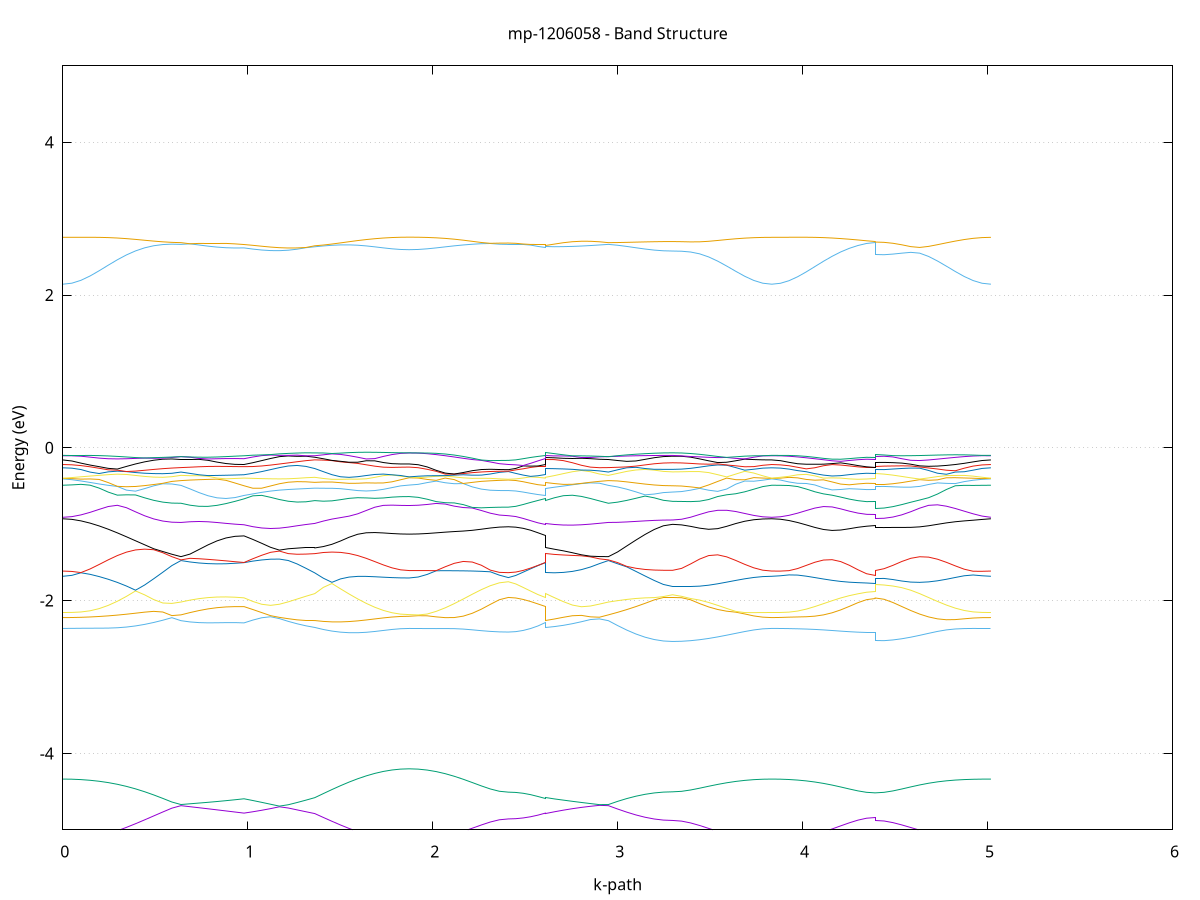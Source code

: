 set title 'mp-1206058 - Band Structure'
set xlabel 'k-path'
set ylabel 'Energy (eV)'
set grid y
set yrange [-5:5]
set terminal png size 800,600
set output 'mp-1206058_bands_gnuplot.png'
plot '-' using 1:2 with lines notitle, '-' using 1:2 with lines notitle, '-' using 1:2 with lines notitle, '-' using 1:2 with lines notitle, '-' using 1:2 with lines notitle, '-' using 1:2 with lines notitle, '-' using 1:2 with lines notitle, '-' using 1:2 with lines notitle, '-' using 1:2 with lines notitle, '-' using 1:2 with lines notitle, '-' using 1:2 with lines notitle, '-' using 1:2 with lines notitle, '-' using 1:2 with lines notitle, '-' using 1:2 with lines notitle, '-' using 1:2 with lines notitle, '-' using 1:2 with lines notitle, '-' using 1:2 with lines notitle, '-' using 1:2 with lines notitle, '-' using 1:2 with lines notitle, '-' using 1:2 with lines notitle, '-' using 1:2 with lines notitle, '-' using 1:2 with lines notitle, '-' using 1:2 with lines notitle, '-' using 1:2 with lines notitle, '-' using 1:2 with lines notitle, '-' using 1:2 with lines notitle, '-' using 1:2 with lines notitle, '-' using 1:2 with lines notitle, '-' using 1:2 with lines notitle, '-' using 1:2 with lines notitle, '-' using 1:2 with lines notitle, '-' using 1:2 with lines notitle, '-' using 1:2 with lines notitle, '-' using 1:2 with lines notitle, '-' using 1:2 with lines notitle, '-' using 1:2 with lines notitle, '-' using 1:2 with lines notitle, '-' using 1:2 with lines notitle, '-' using 1:2 with lines notitle, '-' using 1:2 with lines notitle, '-' using 1:2 with lines notitle, '-' using 1:2 with lines notitle, '-' using 1:2 with lines notitle, '-' using 1:2 with lines notitle, '-' using 1:2 with lines notitle, '-' using 1:2 with lines notitle, '-' using 1:2 with lines notitle, '-' using 1:2 with lines notitle, '-' using 1:2 with lines notitle, '-' using 1:2 with lines notitle, '-' using 1:2 with lines notitle, '-' using 1:2 with lines notitle, '-' using 1:2 with lines notitle, '-' using 1:2 with lines notitle, '-' using 1:2 with lines notitle, '-' using 1:2 with lines notitle, '-' using 1:2 with lines notitle, '-' using 1:2 with lines notitle, '-' using 1:2 with lines notitle, '-' using 1:2 with lines notitle, '-' using 1:2 with lines notitle, '-' using 1:2 with lines notitle, '-' using 1:2 with lines notitle, '-' using 1:2 with lines notitle
0.000000 -13.512243
0.049151 -13.509843
0.098301 -13.502543
0.147452 -13.490543
0.196602 -13.474243
0.245753 -13.453943
0.294903 -13.430243
0.344054 -13.403743
0.393204 -13.375143
0.442355 -13.345243
0.491505 -13.315143
0.540656 -13.285543
0.589806 -13.257643
0.638957 -13.243243
0.638957 -13.243243
0.687654 -13.246843
0.736350 -13.248843
0.785047 -13.249643
0.833744 -13.249743
0.882440 -13.249743
0.931137 -13.250543
0.979834 -13.252543
0.979834 -13.252543
1.027651 -13.242543
1.075467 -13.232643
1.123284 -13.222743
1.171100 -13.219943
1.218917 -13.229743
1.266734 -13.240843
1.314550 -13.253443
1.362367 -13.267643
1.362367 -13.267643
1.408744 -13.293243
1.455122 -13.319443
1.501500 -13.345343
1.547877 -13.370143
1.594255 -13.393143
1.640633 -13.413643
1.687010 -13.431243
1.733388 -13.445443
1.779765 -13.455843
1.826143 -13.462143
1.872521 -13.464243
1.872521 -13.464243
1.921307 -13.461943
1.970093 -13.454943
2.018880 -13.443543
2.067666 -13.427943
2.116452 -13.408743
2.165239 -13.386443
2.214025 -13.361943
2.262811 -13.336543
2.311598 -13.312243
2.360384 -13.292643
2.409170 -13.284643
2.409170 -13.284643
2.449172 -13.283243
2.489175 -13.279343
2.529177 -13.272743
2.569179 -13.263743
2.609181 -13.252543
2.609181 -13.267643
2.657878 -13.260443
2.706575 -13.254643
2.755271 -13.249843
2.803968 -13.245543
2.852665 -13.241343
2.901362 -13.237843
2.950058 -13.243243
2.950058 -13.243243
2.999602 -13.263443
3.049145 -13.281343
3.098689 -13.296643
3.148232 -13.308943
3.197775 -13.317843
3.247319 -13.323343
3.296862 -13.325143
3.296862 -13.325143
3.345649 -13.332743
3.394435 -13.352043
3.443221 -13.377043
3.492008 -13.403643
3.540794 -13.429443
3.589580 -13.453143
3.638367 -13.473643
3.687153 -13.490143
3.735939 -13.502343
3.784726 -13.509743
3.833512 -13.512243
3.833512 -13.512243
3.880076 -13.510043
3.926640 -13.503643
3.973204 -13.493043
4.019768 -13.478443
4.066332 -13.460443
4.112895 -13.439243
4.159459 -13.415543
4.206023 -13.390243
4.252587 -13.364543
4.299151 -13.340443
4.345715 -13.321743
4.392279 -13.314243
4.392279 -13.292843
4.440430 -13.299743
4.488582 -13.317343
4.536733 -13.340743
4.584884 -13.366443
4.633035 -13.392543
4.681187 -13.417643
4.729338 -13.440943
4.777489 -13.461643
4.825641 -13.479343
4.873792 -13.493443
4.921943 -13.503843
4.970095 -13.510143
5.018246 -13.512243
e
0.000000 -13.021343
0.049151 -13.022443
0.098301 -13.026643
0.147452 -13.033943
0.196602 -13.043543
0.245753 -13.057943
0.294903 -13.076043
0.344054 -13.097043
0.393204 -13.120243
0.442355 -13.144943
0.491505 -13.170343
0.540656 -13.195643
0.589806 -13.220143
0.638957 -13.232143
0.638957 -13.232143
0.687654 -13.226843
0.736350 -13.220943
0.785047 -13.214643
0.833744 -13.208143
0.882440 -13.201643
0.931137 -13.195443
0.979834 -13.189843
0.979834 -13.189843
1.027651 -13.196343
1.075467 -13.203443
1.123284 -13.211243
1.171100 -13.212943
1.218917 -13.203143
1.266734 -13.193043
1.314550 -13.182743
1.362367 -13.172043
1.362367 -13.172043
1.408744 -13.146543
1.455122 -13.121243
1.501500 -13.096943
1.547877 -13.074643
1.594255 -13.062343
1.640633 -13.051743
1.687010 -13.041343
1.733388 -13.032243
1.779765 -13.025143
1.826143 -13.022543
1.872521 -13.022343
1.872521 -13.022343
1.921307 -13.024243
1.970093 -13.029843
2.018880 -13.038843
2.067666 -13.050943
2.116452 -13.065643
2.165239 -13.082843
2.214025 -13.102243
2.262811 -13.123043
2.311598 -13.143743
2.360384 -13.160943
2.409170 -13.168243
2.409170 -13.168243
2.449172 -13.168843
2.489175 -13.170943
2.529177 -13.174843
2.569179 -13.180943
2.609181 -13.189843
2.609181 -13.172043
2.657878 -13.185443
2.706575 -13.198443
2.755271 -13.210543
2.803968 -13.221343
2.852665 -13.230443
2.901362 -13.237043
2.950058 -13.232143
2.950058 -13.232143
2.999602 -13.210943
3.049145 -13.193443
3.098689 -13.180143
3.148232 -13.171043
3.197775 -13.165643
3.247319 -13.162843
3.296862 -13.162043
3.296862 -13.162043
3.345649 -13.155043
3.394435 -13.137443
3.443221 -13.115343
3.492008 -13.092943
3.540794 -13.072743
3.589580 -13.055843
3.638367 -13.042743
3.687153 -13.033043
3.735939 -13.026443
3.784726 -13.022643
3.833512 -13.021343
3.833512 -13.021343
3.880076 -13.022443
3.926640 -13.027043
3.973204 -13.034743
4.019768 -13.045443
4.066332 -13.058843
4.112895 -13.074843
4.159459 -13.093143
4.206023 -13.113543
4.252587 -13.135043
4.299151 -13.156043
4.345715 -13.172843
4.392279 -13.179643
4.392279 -13.158643
4.440430 -13.153043
4.488582 -13.139343
4.536733 -13.122143
4.584884 -13.104643
4.633035 -13.088243
4.681187 -13.073543
4.729338 -13.060643
4.777489 -13.049543
4.825641 -13.040043
4.873792 -13.032243
4.921943 -13.026243
4.970095 -13.022543
5.018246 -13.021343
e
0.000000 -13.019943
0.049151 -13.021743
0.098301 -13.026143
0.147452 -13.032943
0.196602 -13.042943
0.245753 -13.052643
0.294903 -13.062543
0.344054 -13.072043
0.393204 -13.080843
0.442355 -13.088543
0.491505 -13.095043
0.540656 -13.100243
0.589806 -13.103843
0.638957 -13.105643
0.638957 -13.105643
0.687654 -13.107543
0.736350 -13.109543
0.785047 -13.111143
0.833744 -13.112243
0.882440 -13.112243
0.931137 -13.111143
0.979834 -13.108543
0.979834 -13.108543
1.027651 -13.110043
1.075467 -13.110743
1.123284 -13.111043
1.171100 -13.110743
1.218917 -13.109943
1.266734 -13.108543
1.314550 -13.106243
1.362367 -13.103043
1.362367 -13.103043
1.408744 -13.097643
1.455122 -13.090643
1.501500 -13.082243
1.547877 -13.072743
1.594255 -13.055343
1.640633 -13.040343
1.687010 -13.030643
1.733388 -13.025543
1.779765 -13.023343
1.826143 -13.020943
1.872521 -13.019543
1.872521 -13.019543
1.921307 -13.020743
1.970093 -13.024543
2.018880 -13.031443
2.067666 -13.040543
2.116452 -13.050543
2.165239 -13.060143
2.214025 -13.068743
2.262811 -13.075843
2.311598 -13.081043
2.360384 -13.084243
2.409170 -13.085343
2.409170 -13.085343
2.449172 -13.087043
2.489175 -13.091343
2.529177 -13.097243
2.569179 -13.103343
2.609181 -13.108543
2.609181 -13.103043
2.657878 -13.103143
2.706575 -13.102943
2.755271 -13.102743
2.803968 -13.102643
2.852665 -13.103143
2.901362 -13.104143
2.950058 -13.105643
2.950058 -13.105643
2.999602 -13.105143
3.049145 -13.102343
3.098689 -13.096543
3.148232 -13.087843
3.197775 -13.076743
3.247319 -13.065443
3.296862 -13.059543
3.296862 -13.059543
3.345649 -13.058743
3.394435 -13.056343
3.443221 -13.052443
3.492008 -13.047343
3.540794 -13.041543
3.589580 -13.035443
3.638367 -13.029843
3.687153 -13.025243
3.735939 -13.022143
3.784726 -13.020443
3.833512 -13.019943
3.833512 -13.019943
3.880076 -13.021043
3.926640 -13.023243
3.973204 -13.026543
4.019768 -13.030943
4.066332 -13.036243
4.112895 -13.041943
4.159459 -13.047543
4.206023 -13.052643
4.252587 -13.056943
4.299151 -13.060143
4.345715 -13.062043
4.392279 -13.062743
4.392279 -13.075243
4.440430 -13.074543
4.488582 -13.072443
4.536733 -13.069043
4.584884 -13.064443
4.633035 -13.058743
4.681187 -13.052343
4.729338 -13.045543
4.777489 -13.038743
4.825641 -13.032543
4.873792 -13.027243
4.921943 -13.023343
4.970095 -13.020943
5.018246 -13.019943
e
0.000000 -12.962143
0.049151 -12.962743
0.098301 -12.964143
0.147452 -12.965643
0.196602 -12.966543
0.245753 -12.966143
0.294903 -12.964443
0.344054 -12.965143
0.393204 -12.965243
0.442355 -12.964443
0.491505 -12.962543
0.540656 -12.959443
0.589806 -12.955443
0.638957 -12.951743
0.638957 -12.951743
0.687654 -12.947943
0.736350 -12.945943
0.785047 -12.946943
0.833744 -12.952143
0.882440 -12.957643
0.931137 -12.963943
0.979834 -12.971743
0.979834 -12.971743
1.027651 -12.969243
1.075467 -12.968943
1.123284 -12.969543
1.171100 -12.969343
1.218917 -12.968643
1.266734 -12.967543
1.314550 -12.966243
1.362367 -12.965143
1.362367 -12.965143
1.408744 -12.970343
1.455122 -12.975143
1.501500 -12.979243
1.547877 -12.982243
1.594255 -12.983643
1.640633 -12.982543
1.687010 -12.981343
1.733388 -12.979143
1.779765 -12.974443
1.826143 -12.967343
1.872521 -12.960943
1.872521 -12.960943
1.921307 -12.970043
1.970093 -12.977643
2.018880 -12.981243
2.067666 -12.981343
2.116452 -12.979143
2.165239 -12.982643
2.214025 -12.989443
2.262811 -12.995543
2.311598 -13.000343
2.360384 -13.003443
2.409170 -13.004443
2.409170 -13.004443
2.449172 -13.002543
2.489175 -12.997343
2.529177 -12.989843
2.569179 -12.981043
2.609181 -12.971743
2.609181 -12.965143
2.657878 -12.964943
2.706575 -12.964843
2.755271 -12.963943
2.803968 -12.962143
2.852665 -12.959343
2.901362 -12.955743
2.950058 -12.951743
2.950058 -12.951743
2.999602 -12.952643
3.049145 -12.960843
3.098689 -12.973743
3.148232 -12.988543
3.197775 -13.003543
3.247319 -13.017043
3.296862 -13.023543
3.296862 -13.023543
3.345649 -13.022643
3.394435 -13.019743
3.443221 -13.015043
3.492008 -13.008443
3.540794 -13.000243
3.589580 -12.990743
3.638367 -12.980843
3.687153 -12.971743
3.735939 -12.964443
3.784726 -12.962443
3.833512 -12.962143
3.833512 -12.962143
3.880076 -12.962643
3.926640 -12.964543
3.973204 -12.968443
4.019768 -12.974143
4.066332 -12.981043
4.112895 -12.988843
4.159459 -12.996643
4.206023 -13.004043
4.252587 -13.010343
4.299151 -13.015243
4.345715 -13.018243
4.392279 -13.019243
4.392279 -13.011843
4.440430 -13.010843
4.488582 -13.008043
4.536733 -13.003643
4.584884 -12.997843
4.633035 -12.991243
4.681187 -12.984343
4.729338 -12.977843
4.777489 -12.972243
4.825641 -12.967843
4.873792 -12.964643
4.921943 -12.962843
4.970095 -12.962243
5.018246 -12.962143
e
0.000000 -12.958243
0.049151 -12.958543
0.098301 -12.959443
0.147452 -12.960743
0.196602 -12.962143
0.245753 -12.963443
0.294903 -12.964443
0.344054 -12.961743
0.393204 -12.958243
0.442355 -12.954043
0.491505 -12.949543
0.540656 -12.944843
0.589806 -12.940143
0.638957 -12.935543
0.638957 -12.935543
0.687654 -12.937743
0.736350 -12.941443
0.785047 -12.946443
0.833744 -12.950843
0.882440 -12.956843
0.931137 -12.962343
0.979834 -12.965243
0.979834 -12.965243
1.027651 -12.967543
1.075467 -12.967143
1.123284 -12.964943
1.171100 -12.962843
1.218917 -12.961043
1.266734 -12.960243
1.314550 -12.961143
1.362367 -12.964143
1.362367 -12.964143
1.408744 -12.967843
1.455122 -12.971943
1.501500 -12.975543
1.547877 -12.978543
1.594255 -12.980643
1.640633 -12.981743
1.687010 -12.978543
1.733388 -12.972543
1.779765 -12.966543
1.826143 -12.962443
1.872521 -12.958743
1.872521 -12.958743
1.921307 -12.959443
1.970093 -12.961443
2.018880 -12.964943
2.067666 -12.969843
2.116452 -12.975943
2.165239 -12.975643
2.214025 -12.971643
2.262811 -12.967843
2.311598 -12.964643
2.360384 -12.962543
2.409170 -12.961843
2.409170 -12.961843
2.449172 -12.961943
2.489175 -12.962443
2.529177 -12.963143
2.569179 -12.964043
2.609181 -12.965243
2.609181 -12.964143
2.657878 -12.958243
2.706575 -12.951443
2.755271 -12.945343
2.803968 -12.940343
2.852665 -12.936943
2.901362 -12.935343
2.950058 -12.935543
2.950058 -12.935543
2.999602 -12.931043
3.049145 -12.926843
3.098689 -12.923243
3.148232 -12.920243
3.197775 -12.918143
3.247319 -12.916743
3.296862 -12.916343
3.296862 -12.916343
3.345649 -12.919643
3.394435 -12.926743
3.443221 -12.934743
3.492008 -12.942743
3.540794 -12.950043
3.589580 -12.956043
3.638367 -12.960343
3.687153 -12.962543
3.735939 -12.962943
3.784726 -12.959843
3.833512 -12.958243
3.833512 -12.958243
3.880076 -12.958743
3.926640 -12.959743
3.973204 -12.959743
4.019768 -12.958443
4.066332 -12.955643
4.112895 -12.951643
4.159459 -12.946743
4.206023 -12.941443
4.252587 -12.936243
4.299151 -12.931743
4.345715 -12.928643
4.392279 -12.927543
4.392279 -12.949643
4.440430 -12.950043
4.488582 -12.951043
4.536733 -12.952643
4.584884 -12.954443
4.633035 -12.956243
4.681187 -12.957843
4.729338 -12.959043
4.777489 -12.959843
4.825641 -12.960143
4.873792 -12.960043
4.921943 -12.959443
4.970095 -12.958643
5.018246 -12.958243
e
0.000000 -12.896943
0.049151 -12.895843
0.098301 -12.892743
0.147452 -12.888743
0.196602 -12.884643
0.245753 -12.881243
0.294903 -12.879343
0.344054 -12.879143
0.393204 -12.881043
0.442355 -12.885143
0.491505 -12.891243
0.540656 -12.899243
0.589806 -12.908643
0.638957 -12.917943
0.638957 -12.917943
0.687654 -12.918843
0.736350 -12.918743
0.785047 -12.916443
0.833744 -12.912243
0.882440 -12.907343
0.931137 -12.902443
0.979834 -12.898143
0.979834 -12.898143
1.027651 -12.900843
1.075467 -12.904243
1.123284 -12.908243
1.171100 -12.912543
1.218917 -12.916643
1.266734 -12.919543
1.314550 -12.920143
1.362367 -12.918043
1.362367 -12.918043
1.408744 -12.914243
1.455122 -12.911143
1.501500 -12.909443
1.547877 -12.909743
1.594255 -12.911943
1.640633 -12.916143
1.687010 -12.922243
1.733388 -12.929943
1.779765 -12.938843
1.826143 -12.948543
1.872521 -12.957943
1.872521 -12.957943
1.921307 -12.947443
1.970093 -12.935443
2.018880 -12.923943
2.067666 -12.913443
2.116452 -12.904243
2.165239 -12.896643
2.214025 -12.890643
2.262811 -12.886143
2.311598 -12.883143
2.360384 -12.881343
2.409170 -12.880843
2.409170 -12.880843
2.449172 -12.881643
2.489175 -12.884043
2.529177 -12.887843
2.569179 -12.892643
2.609181 -12.898143
2.609181 -12.918043
2.657878 -12.917843
2.706575 -12.917343
2.755271 -12.916843
2.803968 -12.916443
2.852665 -12.916443
2.901362 -12.916943
2.950058 -12.917943
2.950058 -12.917943
2.999602 -12.923343
3.049145 -12.921843
3.098689 -12.916143
3.148232 -12.909643
3.197775 -12.904143
3.247319 -12.900443
3.296862 -12.899143
3.296862 -12.899143
3.345649 -12.896643
3.394435 -12.892243
3.443221 -12.888443
3.492008 -12.885943
3.540794 -12.885043
3.589580 -12.885643
3.638367 -12.887643
3.687153 -12.890543
3.735939 -12.893543
3.784726 -12.896043
3.833512 -12.896943
3.833512 -12.896943
3.880076 -12.896043
3.926640 -12.893543
3.973204 -12.890043
4.019768 -12.886443
4.066332 -12.883243
4.112895 -12.880643
4.159459 -12.879143
4.206023 -12.878543
4.252587 -12.878743
4.299151 -12.879443
4.345715 -12.880243
4.392279 -12.880543
4.392279 -12.899243
4.440430 -12.898943
4.488582 -12.898143
4.536733 -12.897043
4.584884 -12.895843
4.633035 -12.894743
4.681187 -12.894043
4.729338 -12.893743
4.777489 -12.893843
4.825641 -12.894343
4.873792 -12.895143
4.921943 -12.896043
4.970095 -12.896743
5.018246 -12.896943
e
0.000000 -9.601843
0.049151 -9.601943
0.098301 -9.609943
0.147452 -9.622543
0.196602 -9.638043
0.245753 -9.654943
0.294903 -9.672143
0.344054 -9.688743
0.393204 -9.703743
0.442355 -9.716743
0.491505 -9.727143
0.540656 -9.734643
0.589806 -9.739243
0.638957 -9.740743
0.638957 -9.740743
0.687654 -9.740643
0.736350 -9.740243
0.785047 -9.739443
0.833744 -9.738343
0.882440 -9.737043
0.931137 -9.735443
0.979834 -9.733543
0.979834 -9.733543
1.027651 -9.736543
1.075467 -9.738743
1.123284 -9.740043
1.171100 -9.740543
1.218917 -9.740043
1.266734 -9.738543
1.314550 -9.736143
1.362367 -9.732743
1.362367 -9.732743
1.408744 -9.724843
1.455122 -9.714243
1.501500 -9.701343
1.547877 -9.686443
1.594255 -9.670243
1.640633 -9.653443
1.687010 -9.637043
1.733388 -9.622043
1.779765 -9.609743
1.826143 -9.601943
1.872521 -9.601643
1.872521 -9.601643
1.921307 -9.604543
1.970093 -9.612843
2.018880 -9.625043
2.067666 -9.639643
2.116452 -9.654943
2.165239 -9.669943
2.214025 -9.683343
2.262811 -9.694543
2.311598 -9.702943
2.360384 -9.708143
2.409170 -9.709843
2.409170 -9.709843
2.449172 -9.711543
2.489175 -9.716043
2.529177 -9.722043
2.569179 -9.728143
2.609181 -9.733543
2.609181 -9.732743
2.657878 -9.734843
2.706575 -9.736643
2.755271 -9.738143
2.803968 -9.739243
2.852665 -9.740043
2.901362 -9.740543
2.950058 -9.740743
2.950058 -9.740743
2.999602 -9.739643
3.049145 -9.736343
3.098689 -9.731243
3.148232 -9.725143
3.197775 -9.718943
3.247319 -9.714243
3.296862 -9.712443
3.296862 -9.712443
3.345649 -9.710643
3.394435 -9.705543
3.443221 -9.697143
3.492008 -9.685943
3.540794 -9.672343
3.589580 -9.657243
3.638367 -9.641443
3.687153 -9.626443
3.735939 -9.613643
3.784726 -9.604943
3.833512 -9.601843
3.833512 -9.601843
3.880076 -9.603043
3.926640 -9.609743
3.973204 -9.620643
4.019768 -9.634043
4.066332 -9.648543
4.112895 -9.663043
4.159459 -9.676543
4.206023 -9.688443
4.252587 -9.698243
4.299151 -9.705443
4.345715 -9.709943
4.392279 -9.711443
4.392279 -9.710143
4.440430 -9.708843
4.488582 -9.705043
4.536733 -9.698743
4.584884 -9.690243
4.633035 -9.679843
4.681187 -9.667943
4.729338 -9.655043
4.777489 -9.641743
4.825641 -9.628843
4.873792 -9.617243
4.921943 -9.608043
4.970095 -9.602743
5.018246 -9.601843
e
0.000000 -9.598543
0.049151 -9.601543
0.098301 -9.601943
0.147452 -9.601543
0.196602 -9.600343
0.245753 -9.597843
0.294903 -9.593743
0.344054 -9.588543
0.393204 -9.585743
0.442355 -9.588243
0.491505 -9.591443
0.540656 -9.593943
0.589806 -9.595443
0.638957 -9.596043
0.638957 -9.596043
0.687654 -9.595943
0.736350 -9.595743
0.785047 -9.595543
0.833744 -9.595143
0.882440 -9.594743
0.931137 -9.594243
0.979834 -9.593743
0.979834 -9.593743
1.027651 -9.594943
1.075467 -9.595743
1.123284 -9.596343
1.171100 -9.596443
1.218917 -9.596243
1.266734 -9.595743
1.314550 -9.594843
1.362367 -9.593743
1.362367 -9.593743
1.408744 -9.591243
1.455122 -9.588743
1.501500 -9.589243
1.547877 -9.593843
1.594255 -9.598543
1.640633 -9.601543
1.687010 -9.602943
1.733388 -9.603143
1.779765 -9.602543
1.826143 -9.601543
1.872521 -9.598643
1.872521 -9.598643
1.921307 -9.598943
1.970093 -9.599543
2.018880 -9.600343
2.067666 -9.600843
2.116452 -9.600943
2.165239 -9.600243
2.214025 -9.598643
2.262811 -9.596243
2.311598 -9.593343
2.360384 -9.590743
2.409170 -9.589443
2.409170 -9.589443
2.449172 -9.586743
2.489175 -9.585843
2.529177 -9.588843
2.569179 -9.591543
2.609181 -9.593743
2.609181 -9.593743
2.657878 -9.594443
2.706575 -9.594943
2.755271 -9.595343
2.803968 -9.595743
2.852665 -9.595943
2.901362 -9.596043
2.950058 -9.596043
2.950058 -9.596043
2.999602 -9.595543
3.049145 -9.594343
3.098689 -9.592243
3.148232 -9.589443
3.197775 -9.586243
3.247319 -9.582843
3.296862 -9.583243
3.296862 -9.583243
3.345649 -9.584843
3.394435 -9.588043
3.443221 -9.591343
3.492008 -9.594243
3.540794 -9.596543
3.589580 -9.598043
3.638367 -9.598843
3.687153 -9.599043
3.735939 -9.598843
3.784726 -9.598643
3.833512 -9.598543
3.833512 -9.598543
3.880076 -9.600043
3.926640 -9.600943
3.973204 -9.601143
4.019768 -9.600943
4.066332 -9.600443
4.112895 -9.599343
4.159459 -9.597643
4.206023 -9.595343
4.252587 -9.592643
4.299151 -9.589743
4.345715 -9.587243
4.392279 -9.586143
4.392279 -9.589343
4.440430 -9.590143
4.488582 -9.591943
4.536733 -9.594143
4.584884 -9.596143
4.633035 -9.597943
4.681187 -9.599343
4.729338 -9.600243
4.777489 -9.600843
4.825641 -9.601043
4.873792 -9.601043
4.921943 -9.600843
4.970095 -9.599843
5.018246 -9.598543
e
0.000000 -9.567443
0.049151 -9.567443
0.098301 -9.567243
0.147452 -9.567243
0.196602 -9.567743
0.245753 -9.569643
0.294903 -9.573043
0.344054 -9.576743
0.393204 -9.577143
0.442355 -9.571843
0.491505 -9.566343
0.540656 -9.562543
0.589806 -9.560243
0.638957 -9.559543
0.638957 -9.559543
0.687654 -9.559643
0.736350 -9.560043
0.785047 -9.560443
0.833744 -9.560943
0.882440 -9.561343
0.931137 -9.561843
0.979834 -9.562343
0.979834 -9.562343
1.027651 -9.561043
1.075467 -9.560043
1.123284 -9.559543
1.171100 -9.559343
1.218917 -9.559543
1.266734 -9.560243
1.314550 -9.561443
1.362367 -9.563243
1.362367 -9.563243
1.408744 -9.568243
1.455122 -9.574143
1.501500 -9.577143
1.547877 -9.574743
1.594255 -9.570743
1.640633 -9.567143
1.687010 -9.565043
1.733388 -9.564343
1.779765 -9.564343
1.826143 -9.564543
1.872521 -9.564643
1.872521 -9.564643
1.921307 -9.564643
1.970093 -9.564743
2.018880 -9.565143
2.067666 -9.566043
2.116452 -9.567843
2.165239 -9.570543
2.214025 -9.573643
2.262811 -9.576543
2.311598 -9.578843
2.360384 -9.580343
2.409170 -9.580743
2.409170 -9.580743
2.449172 -9.582643
2.489175 -9.579543
2.529177 -9.570643
2.569179 -9.564443
2.609181 -9.562343
2.609181 -9.563243
2.657878 -9.561743
2.706575 -9.560543
2.755271 -9.559743
2.803968 -9.559343
2.852665 -9.559143
2.901362 -9.559343
2.950058 -9.559543
2.950058 -9.559543
2.999602 -9.560143
3.049145 -9.561343
3.098689 -9.563643
3.148232 -9.568043
3.197775 -9.574443
3.247319 -9.580643
3.296862 -9.580843
3.296862 -9.580843
3.345649 -9.580343
3.394435 -9.578943
3.443221 -9.576843
3.492008 -9.574143
3.540794 -9.571443
3.589580 -9.569143
3.638367 -9.567843
3.687153 -9.567443
3.735939 -9.567343
3.784726 -9.567443
3.833512 -9.567443
3.833512 -9.567443
3.880076 -9.567443
3.926640 -9.567343
3.973204 -9.567243
4.019768 -9.567443
4.066332 -9.568243
4.112895 -9.569943
4.159459 -9.572243
4.206023 -9.574843
4.252587 -9.577243
4.299151 -9.579043
4.345715 -9.580243
4.392279 -9.580643
4.392279 -9.579643
4.440430 -9.579343
4.488582 -9.578343
4.536733 -9.576843
4.584884 -9.574743
4.633035 -9.572443
4.681187 -9.570243
4.729338 -9.568443
4.777489 -9.567343
4.825641 -9.566943
4.873792 -9.566943
4.921943 -9.567243
4.970095 -9.567443
5.018246 -9.567443
e
0.000000 -9.530543
0.049151 -9.532343
0.098301 -9.536543
0.147452 -9.541443
0.196602 -9.545643
0.245753 -9.548043
0.294903 -9.551343
0.344054 -9.554043
0.393204 -9.556143
0.442355 -9.557543
0.491505 -9.558343
0.540656 -9.558843
0.589806 -9.559143
0.638957 -9.559343
0.638957 -9.559343
0.687654 -9.559643
0.736350 -9.559643
0.785047 -9.559643
0.833744 -9.559543
0.882440 -9.559443
0.931137 -9.559343
0.979834 -9.559443
0.979834 -9.559443
1.027651 -9.557543
1.075467 -9.556543
1.123284 -9.556143
1.171100 -9.556143
1.218917 -9.556343
1.266734 -9.556643
1.314550 -9.557043
1.362367 -9.557243
1.362367 -9.557243
1.408744 -9.557043
1.455122 -9.556343
1.501500 -9.555043
1.547877 -9.553143
1.594255 -9.550443
1.640633 -9.547443
1.687010 -9.545243
1.733388 -9.541143
1.779765 -9.536343
1.826143 -9.532243
1.872521 -9.530543
1.872521 -9.530543
1.921307 -9.532443
1.970093 -9.536843
2.018880 -9.542143
2.067666 -9.547543
2.116452 -9.552743
2.165239 -9.557643
2.214025 -9.562343
2.262811 -9.566743
2.311598 -9.570743
2.360384 -9.573943
2.409170 -9.575343
2.409170 -9.575343
2.449172 -9.573443
2.489175 -9.570343
2.529177 -9.567243
2.569179 -9.563443
2.609181 -9.559443
2.609181 -9.557243
2.657878 -9.557543
2.706575 -9.557943
2.755271 -9.558343
2.803968 -9.558643
2.852665 -9.559043
2.901362 -9.559143
2.950058 -9.559343
2.950058 -9.559343
2.999602 -9.559643
3.049145 -9.560843
3.098689 -9.563043
3.148232 -9.565843
3.197775 -9.569243
3.247319 -9.572643
3.296862 -9.574743
3.296862 -9.574743
3.345649 -9.573043
3.394435 -9.569643
3.443221 -9.565743
3.492008 -9.561543
3.540794 -9.557143
3.589580 -9.552343
3.638367 -9.547243
3.687153 -9.542043
3.735939 -9.536843
3.784726 -9.532443
3.833512 -9.530543
3.833512 -9.530543
3.880076 -9.532143
3.926640 -9.535843
3.973204 -9.540443
4.019768 -9.545243
4.066332 -9.550043
4.112895 -9.554543
4.159459 -9.558843
4.206023 -9.562843
4.252587 -9.566743
4.299151 -9.570243
4.345715 -9.573043
4.392279 -9.574343
4.392279 -9.574743
4.440430 -9.573743
4.488582 -9.571343
4.536733 -9.568143
4.584884 -9.564543
4.633035 -9.560743
4.681187 -9.556743
4.729338 -9.552643
4.777489 -9.548343
4.825641 -9.543843
4.873792 -9.539443
4.921943 -9.535243
4.970095 -9.531943
5.018246 -9.530543
e
0.000000 -9.530543
0.049151 -9.532043
0.098301 -9.535643
0.147452 -9.539843
0.196602 -9.544143
0.245753 -9.547943
0.294903 -9.547643
0.344054 -9.544843
0.393204 -9.539643
0.442355 -9.531543
0.491505 -9.520243
0.540656 -9.507243
0.589806 -9.495943
0.638957 -9.490843
0.638957 -9.490843
0.687654 -9.493143
0.736350 -9.495843
0.785047 -9.499043
0.833744 -9.502843
0.882440 -9.507143
0.931137 -9.511843
0.979834 -9.516643
0.979834 -9.516643
1.027651 -9.507543
1.075467 -9.499343
1.123284 -9.493243
1.171100 -9.490443
1.218917 -9.494143
1.266734 -9.499343
1.314550 -9.505943
1.362367 -9.513343
1.362367 -9.513343
1.408744 -9.525543
1.455122 -9.534843
1.501500 -9.541043
1.547877 -9.545043
1.594255 -9.547243
1.640633 -9.547243
1.687010 -9.543543
1.733388 -9.539443
1.779765 -9.535343
1.826143 -9.531943
1.872521 -9.530543
1.872521 -9.530543
1.921307 -9.532043
1.970093 -9.535643
2.018880 -9.539843
2.067666 -9.543443
2.116452 -9.545743
2.165239 -9.546543
2.214025 -9.546243
2.262811 -9.545543
2.311598 -9.544643
2.360384 -9.544043
2.409170 -9.543843
2.409170 -9.543843
2.449172 -9.543343
2.489175 -9.541543
2.529177 -9.537243
2.569179 -9.528843
2.609181 -9.516643
2.609181 -9.513343
2.657878 -9.508743
2.706575 -9.504043
2.755271 -9.499743
2.803968 -9.495943
2.852665 -9.492943
2.901362 -9.490643
2.950058 -9.490843
2.950058 -9.490843
2.999602 -9.497043
3.049145 -9.507443
3.098689 -9.520743
3.148232 -9.532943
3.197775 -9.540843
3.247319 -9.544643
3.296862 -9.545643
3.296862 -9.545643
3.345649 -9.545843
3.394435 -9.546443
3.443221 -9.547243
3.492008 -9.547943
3.540794 -9.547943
3.589580 -9.546743
3.638367 -9.544043
3.687153 -9.540243
3.735939 -9.535843
3.784726 -9.532143
3.833512 -9.530543
3.833512 -9.530543
3.880076 -9.531943
3.926640 -9.535243
3.973204 -9.539243
4.019768 -9.543043
4.066332 -9.546043
4.112895 -9.547743
4.159459 -9.548343
4.206023 -9.548043
4.252587 -9.547343
4.299151 -9.546643
4.345715 -9.546143
4.392279 -9.545943
4.392279 -9.545043
4.440430 -9.545243
4.488582 -9.545643
4.536733 -9.546443
4.584884 -9.547143
4.633035 -9.547743
4.681187 -9.547843
4.729338 -9.546943
4.777489 -9.544943
4.825641 -9.541943
4.873792 -9.538343
4.921943 -9.534643
4.970095 -9.531743
5.018246 -9.530543
e
0.000000 -9.503843
0.049151 -9.502043
0.098301 -9.497843
0.147452 -9.492743
0.196602 -9.487643
0.245753 -9.482743
0.294903 -9.479243
0.344054 -9.478943
0.393204 -9.479743
0.442355 -9.481143
0.491505 -9.482843
0.540656 -9.484843
0.589806 -9.487243
0.638957 -9.489043
0.638957 -9.489043
0.687654 -9.487843
0.736350 -9.486943
0.785047 -9.486343
0.833744 -9.485843
0.882440 -9.485443
0.931137 -9.485143
0.979834 -9.484843
0.979834 -9.484843
1.027651 -9.485443
1.075467 -9.486443
1.123284 -9.488043
1.171100 -9.489143
1.218917 -9.486543
1.266734 -9.484843
1.314550 -9.483643
1.362367 -9.482643
1.362367 -9.482643
1.408744 -9.481043
1.455122 -9.479543
1.501500 -9.478543
1.547877 -9.478043
1.594255 -9.478843
1.640633 -9.483143
1.687010 -9.487943
1.733388 -9.493043
1.779765 -9.498143
1.826143 -9.502243
1.872521 -9.503943
1.872521 -9.503943
1.921307 -9.501743
1.970093 -9.497443
2.018880 -9.492543
2.067666 -9.488243
2.116452 -9.485143
2.165239 -9.483343
2.214025 -9.482743
2.262811 -9.482843
2.311598 -9.483243
2.360384 -9.483643
2.409170 -9.483843
2.409170 -9.483843
2.449172 -9.483843
2.489175 -9.483843
2.529177 -9.484043
2.569179 -9.484343
2.609181 -9.484843
2.609181 -9.482643
2.657878 -9.483343
2.706575 -9.484243
2.755271 -9.485143
2.803968 -9.486243
2.852665 -9.487543
2.901362 -9.489043
2.950058 -9.489043
2.950058 -9.489043
2.999602 -9.485843
3.049145 -9.484343
3.098689 -9.483543
3.148232 -9.483243
3.197775 -9.483143
3.247319 -9.483043
3.296862 -9.483043
3.296862 -9.483043
3.345649 -9.482943
3.394435 -9.482543
3.443221 -9.482243
3.492008 -9.482143
3.540794 -9.482843
3.589580 -9.484743
3.638367 -9.487943
3.687153 -9.492443
3.735939 -9.497343
3.784726 -9.501743
3.833512 -9.503843
3.833512 -9.503843
3.880076 -9.502243
3.926640 -9.498343
3.973204 -9.493843
4.019768 -9.489543
4.066332 -9.486243
4.112895 -9.484143
4.159459 -9.483043
4.206023 -9.482843
4.252587 -9.483143
4.299151 -9.483543
4.345715 -9.483843
4.392279 -9.483943
4.392279 -9.483043
4.440430 -9.482943
4.488582 -9.482743
4.536733 -9.482343
4.584884 -9.482143
4.633035 -9.482243
4.681187 -9.482943
4.729338 -9.484543
4.777489 -9.487043
4.825641 -9.490643
4.873792 -9.494743
4.921943 -9.499043
4.970095 -9.502443
5.018246 -9.503843
e
0.000000 -9.503543
0.049151 -9.501443
0.098301 -9.496543
0.147452 -9.490643
0.196602 -9.485243
0.245753 -9.481243
0.294903 -9.478343
0.344054 -9.474543
0.393204 -9.471143
0.442355 -9.467843
0.491505 -9.463843
0.540656 -9.457643
0.589806 -9.446243
0.638957 -9.434843
0.638957 -9.434843
0.687654 -9.434943
0.736350 -9.440743
0.785047 -9.446343
0.833744 -9.450843
0.882440 -9.454243
0.931137 -9.456643
0.979834 -9.458243
0.979834 -9.458243
1.027651 -9.455243
1.075467 -9.449343
1.123284 -9.440243
1.171100 -9.434843
1.218917 -9.442343
1.266734 -9.450743
1.314550 -9.456843
1.362367 -9.461043
1.362367 -9.461043
1.408744 -9.465643
1.455122 -9.468843
1.501500 -9.471843
1.547877 -9.475143
1.594255 -9.478843
1.640633 -9.481243
1.687010 -9.485443
1.733388 -9.490943
1.779765 -9.496643
1.826143 -9.501443
1.872521 -9.503343
1.872521 -9.503343
1.921307 -9.501643
1.970093 -9.496443
2.018880 -9.489943
2.067666 -9.483043
2.116452 -9.476443
2.165239 -9.470443
2.214025 -9.465043
2.262811 -9.460743
2.311598 -9.457443
2.360384 -9.455443
2.409170 -9.454743
2.409170 -9.454743
2.449172 -9.455743
2.489175 -9.457643
2.529177 -9.459243
2.569179 -9.459743
2.609181 -9.458243
2.609181 -9.461043
2.657878 -9.458843
2.706575 -9.455843
2.755271 -9.452043
2.803968 -9.447143
2.852665 -9.441243
2.901362 -9.434843
2.950058 -9.434843
2.950058 -9.434843
2.999602 -9.443243
3.049145 -9.453643
3.098689 -9.458043
3.148232 -9.458643
3.197775 -9.457443
3.247319 -9.455543
3.296862 -9.454443
3.296862 -9.454443
3.345649 -9.455143
3.394435 -9.457143
3.443221 -9.460443
3.492008 -9.464843
3.540794 -9.470143
3.589580 -9.476243
3.638367 -9.482943
3.687153 -9.489743
3.735939 -9.496343
3.784726 -9.501543
3.833512 -9.503543
3.833512 -9.503543
3.880076 -9.501743
3.926640 -9.497243
3.973204 -9.491543
4.019768 -9.485443
4.066332 -9.479243
4.112895 -9.473543
4.159459 -9.468243
4.206023 -9.463743
4.252587 -9.460043
4.299151 -9.457343
4.345715 -9.455643
4.392279 -9.455043
4.392279 -9.455143
4.440430 -9.455643
4.488582 -9.457043
4.536733 -9.459343
4.584884 -9.462543
4.633035 -9.466443
4.681187 -9.471043
4.729338 -9.476143
4.777489 -9.481643
4.825641 -9.487343
4.873792 -9.492943
4.921943 -9.498043
4.970095 -9.502043
5.018246 -9.503543
e
0.000000 -9.463343
0.049151 -9.463143
0.098301 -9.462743
0.147452 -9.461943
0.196602 -9.460543
0.245753 -9.458243
0.294903 -9.454843
0.344054 -9.450543
0.393204 -9.446243
0.442355 -9.442343
0.491505 -9.439143
0.540656 -9.436743
0.589806 -9.435243
0.638957 -9.427543
0.638957 -9.427543
0.687654 -9.433943
0.736350 -9.434943
0.785047 -9.435243
0.833744 -9.435543
0.882440 -9.435943
0.931137 -9.436443
0.979834 -9.437043
0.979834 -9.437043
1.027651 -9.436143
1.075467 -9.435343
1.123284 -9.434943
1.171100 -9.431643
1.218917 -9.434943
1.266734 -9.435443
1.314550 -9.436243
1.362367 -9.437343
1.362367 -9.437343
1.408744 -9.439843
1.455122 -9.443143
1.501500 -9.447143
1.547877 -9.451243
1.594255 -9.455243
1.640633 -9.458443
1.687010 -9.460543
1.733388 -9.461743
1.779765 -9.462643
1.826143 -9.463143
1.872521 -9.463243
1.872521 -9.463243
1.921307 -9.463043
1.970093 -9.462543
2.018880 -9.461643
2.067666 -9.460343
2.116452 -9.458443
2.165239 -9.455943
2.214025 -9.453243
2.262811 -9.450643
2.311598 -9.448643
2.360384 -9.447343
2.409170 -9.446943
2.409170 -9.446943
2.449172 -9.445843
2.489175 -9.443643
2.529177 -9.441143
2.569179 -9.438943
2.609181 -9.437043
2.609181 -9.437343
2.657878 -9.436643
2.706575 -9.436043
2.755271 -9.435643
2.803968 -9.435243
2.852665 -9.435043
2.901362 -9.434643
2.950058 -9.427543
2.950058 -9.427543
2.999602 -9.435143
3.049145 -9.436243
3.098689 -9.438043
3.148232 -9.440343
3.197775 -9.442943
3.247319 -9.445443
3.296862 -9.446643
3.296862 -9.446643
3.345649 -9.447143
3.394435 -9.448443
3.443221 -9.450443
3.492008 -9.452943
3.540794 -9.455643
3.589580 -9.458043
3.638367 -9.460043
3.687153 -9.461443
3.735939 -9.462443
3.784726 -9.463143
3.833512 -9.463343
3.833512 -9.463343
3.880076 -9.463143
3.926640 -9.462743
3.973204 -9.462043
4.019768 -9.460943
4.066332 -9.459343
4.112895 -9.457243
4.159459 -9.454843
4.206023 -9.452343
4.252587 -9.450143
4.299151 -9.448343
4.345715 -9.447243
4.392279 -9.446843
4.392279 -9.446943
4.440430 -9.447343
4.488582 -9.448243
4.536733 -9.449843
4.584884 -9.451843
4.633035 -9.454143
4.681187 -9.456443
4.729338 -9.458543
4.777489 -9.460243
4.825641 -9.461543
4.873792 -9.462343
4.921943 -9.462943
4.970095 -9.463243
5.018246 -9.463343
e
0.000000 -9.253443
0.049151 -9.251543
0.098301 -9.253043
0.147452 -9.256643
0.196602 -9.262443
0.245753 -9.270843
0.294903 -9.282143
0.344054 -9.296643
0.393204 -9.314043
0.442355 -9.334243
0.491505 -9.356443
0.540656 -9.380143
0.589806 -9.404143
0.638957 -9.426543
0.638957 -9.426543
0.687654 -9.420243
0.736350 -9.412843
0.785047 -9.405443
0.833744 -9.398043
0.882440 -9.390543
0.931137 -9.382943
0.979834 -9.375043
0.979834 -9.375043
1.027651 -9.390343
1.075467 -9.405143
1.123284 -9.419043
1.171100 -9.428043
1.218917 -9.414043
1.266734 -9.398943
1.314550 -9.383743
1.362367 -9.368643
1.362367 -9.368643
1.408744 -9.345443
1.455122 -9.324143
1.501500 -9.305243
1.547877 -9.289343
1.594255 -9.276443
1.640633 -9.266743
1.687010 -9.259843
1.733388 -9.255443
1.779765 -9.252843
1.826143 -9.251543
1.872521 -9.252943
1.872521 -9.252943
1.921307 -9.253643
1.970093 -9.255643
2.018880 -9.258943
2.067666 -9.263543
2.116452 -9.269043
2.165239 -9.275343
2.214025 -9.281843
2.262811 -9.287943
2.311598 -9.292943
2.360384 -9.296243
2.409170 -9.297443
2.409170 -9.297443
2.449172 -9.302143
2.489175 -9.314743
2.529177 -9.332543
2.569179 -9.353243
2.609181 -9.375043
2.609181 -9.368643
2.657878 -9.376143
2.706575 -9.384143
2.755271 -9.392443
2.803968 -9.401143
2.852665 -9.409843
2.901362 -9.418343
2.950058 -9.426543
2.950058 -9.426543
2.999602 -9.405243
3.049145 -9.380343
3.098689 -9.354443
3.148232 -9.329343
3.197775 -9.307243
3.247319 -9.290943
3.296862 -9.284843
3.296862 -9.284843
3.345649 -9.283943
3.394435 -9.281443
3.443221 -9.277643
3.492008 -9.273143
3.540794 -9.268443
3.589580 -9.264043
3.638367 -9.260243
3.687153 -9.257243
3.735939 -9.255143
3.784726 -9.253843
3.833512 -9.253443
3.833512 -9.253443
3.880076 -9.252643
3.926640 -9.253343
3.973204 -9.255443
4.019768 -9.258543
4.066332 -9.262343
4.112895 -9.266643
4.159459 -9.271243
4.206023 -9.275843
4.252587 -9.280043
4.299151 -9.283343
4.345715 -9.285543
4.392279 -9.286343
4.392279 -9.292743
4.440430 -9.292143
4.488582 -9.290143
4.536733 -9.287043
4.584884 -9.283143
4.633035 -9.278443
4.681187 -9.273543
4.729338 -9.268543
4.777489 -9.263743
4.825641 -9.259543
4.873792 -9.256143
4.921943 -9.253643
4.970095 -9.252743
5.018246 -9.253443
e
0.000000 -9.250543
0.049151 -9.251143
0.098301 -9.245743
0.147452 -9.236643
0.196602 -9.224943
0.245753 -9.211143
0.294903 -9.196243
0.344054 -9.181043
0.393204 -9.166343
0.442355 -9.152843
0.491505 -9.141243
0.540656 -9.132043
0.589806 -9.126043
0.638957 -9.123443
0.638957 -9.123443
0.687654 -9.124443
0.736350 -9.125943
0.785047 -9.127843
0.833744 -9.130043
0.882440 -9.132543
0.931137 -9.135143
0.979834 -9.137843
0.979834 -9.137843
1.027651 -9.133343
1.075467 -9.129643
1.123284 -9.126843
1.171100 -9.125143
1.218917 -9.124643
1.266734 -9.125443
1.314550 -9.127543
1.362367 -9.131043
1.362367 -9.131043
1.408744 -9.140043
1.455122 -9.151443
1.501500 -9.164743
1.547877 -9.179343
1.594255 -9.194543
1.640633 -9.209543
1.687010 -9.223543
1.733388 -9.235543
1.779765 -9.244943
1.826143 -9.250843
1.872521 -9.251143
1.872521 -9.251143
1.921307 -9.249143
1.970093 -9.243543
2.018880 -9.235043
2.067666 -9.224743
2.116452 -9.213843
2.165239 -9.203243
2.214025 -9.193643
2.262811 -9.185743
2.311598 -9.179843
2.360384 -9.176143
2.409170 -9.174943
2.409170 -9.174943
2.449172 -9.171943
2.489175 -9.164543
2.529177 -9.155043
2.569179 -9.145743
2.609181 -9.137843
2.609181 -9.131043
2.657878 -9.128443
2.706575 -9.126343
2.755271 -9.124643
2.803968 -9.123543
2.852665 -9.122943
2.901362 -9.122943
2.950058 -9.123443
2.950058 -9.123443
2.999602 -9.124043
3.049145 -9.127843
3.098689 -9.134743
3.148232 -9.143943
3.197775 -9.154343
3.247319 -9.163243
3.296862 -9.166943
3.296862 -9.166943
3.345649 -9.168343
3.394435 -9.172343
3.443221 -9.178843
3.492008 -9.187443
3.540794 -9.197943
3.589580 -9.209543
3.638367 -9.221543
3.687153 -9.232743
3.735939 -9.242143
3.784726 -9.248343
3.833512 -9.250543
3.833512 -9.250543
3.880076 -9.250043
3.926640 -9.245743
3.973204 -9.238243
4.019768 -9.228943
4.066332 -9.218743
4.112895 -9.208543
4.159459 -9.199043
4.206023 -9.190643
4.252587 -9.183743
4.299151 -9.178643
4.345715 -9.175543
4.392279 -9.174443
4.392279 -9.167343
4.440430 -9.168343
4.488582 -9.171443
4.536733 -9.176343
4.584884 -9.183043
4.633035 -9.191143
4.681187 -9.200543
4.729338 -9.210543
4.777489 -9.220843
4.825641 -9.230843
4.873792 -9.239643
4.921943 -9.246443
4.970095 -9.250243
5.018246 -9.250543
e
0.000000 -5.150643
0.049151 -5.146443
0.098301 -5.134143
0.147452 -5.114043
0.196602 -5.086643
0.245753 -5.052643
0.294903 -5.013043
0.344054 -4.968643
0.393204 -4.920743
0.442355 -4.870343
0.491505 -4.818743
0.540656 -4.767243
0.589806 -4.717043
0.638957 -4.684343
0.638957 -4.684343
0.687654 -4.697843
0.736350 -4.711443
0.785047 -4.725143
0.833744 -4.739143
0.882440 -4.753343
0.931137 -4.767643
0.979834 -4.781843
0.979834 -4.781843
1.027651 -4.764143
1.075467 -4.744643
1.123284 -4.723043
1.171100 -4.698943
1.218917 -4.715043
1.266734 -4.739543
1.314550 -4.763843
1.362367 -4.787843
1.362367 -4.787843
1.408744 -4.838643
1.455122 -4.888743
1.501500 -4.937143
1.547877 -4.982543
1.594255 -5.024043
1.640633 -5.060743
1.687010 -5.091943
1.733388 -5.116843
1.779765 -5.135043
1.826143 -5.146143
1.872521 -5.149843
1.872521 -5.149843
1.921307 -5.145943
1.970093 -5.134543
2.018880 -5.115743
2.067666 -5.089943
2.116452 -5.057843
2.165239 -5.020443
2.214025 -4.979443
2.262811 -4.937343
2.311598 -4.898343
2.360384 -4.869143
2.409170 -4.857943
2.409170 -4.857943
2.449172 -4.854743
2.489175 -4.845143
2.529177 -4.829543
2.569179 -4.808243
2.609181 -4.781843
2.609181 -4.787843
2.657878 -4.764643
2.706575 -4.743143
2.755271 -4.723943
2.803968 -4.707043
2.852665 -4.692643
2.901362 -4.680343
2.950058 -4.684343
2.950058 -4.684343
2.999602 -4.728043
3.049145 -4.769043
3.098689 -4.805643
3.148232 -4.836043
3.197775 -4.858943
3.247319 -4.873143
3.296862 -4.877943
3.296862 -4.877943
3.345649 -4.886643
3.394435 -4.910343
3.443221 -4.943743
3.492008 -4.981843
3.540794 -5.020543
3.589580 -5.056943
3.638367 -5.088943
3.687153 -5.115243
3.735939 -5.134643
3.784726 -5.146543
3.833512 -5.150643
3.833512 -5.150643
3.880076 -5.146943
3.926640 -5.136043
3.973204 -5.118243
4.019768 -5.093843
4.066332 -5.063543
4.112895 -5.028343
4.159459 -4.989443
4.206023 -4.948843
4.252587 -4.909043
4.299151 -4.873943
4.345715 -4.848643
4.392279 -4.839343
4.392279 -4.876843
4.440430 -4.884843
4.488582 -4.906443
4.536733 -4.936643
4.584884 -4.970643
4.633035 -5.005143
4.681187 -5.037843
4.729338 -5.067343
4.777489 -5.092743
4.825641 -5.113643
4.873792 -5.129943
4.921943 -5.141443
4.970095 -5.148343
5.018246 -5.150643
e
0.000000 -4.336243
0.049151 -4.337943
0.098301 -4.343143
0.147452 -4.352043
0.196602 -4.364943
0.245753 -4.382343
0.294903 -4.404543
0.344054 -4.431843
0.393204 -4.464343
0.442355 -4.501843
0.491505 -4.543743
0.540656 -4.589143
0.589806 -4.636543
0.638957 -4.669543
0.638957 -4.669543
0.687654 -4.659743
0.736350 -4.650243
0.785047 -4.640543
0.833744 -4.630143
0.882440 -4.618943
0.931137 -4.606943
0.979834 -4.594243
0.979834 -4.594243
1.027651 -4.617043
1.075467 -4.640943
1.123284 -4.665543
1.171100 -4.690343
1.218917 -4.672343
1.266734 -4.643243
1.314550 -4.612143
1.362367 -4.579643
1.362367 -4.579643
1.408744 -4.526243
1.455122 -4.473643
1.501500 -4.423043
1.547877 -4.375643
1.594255 -4.332443
1.640633 -4.294343
1.687010 -4.261943
1.733388 -4.236143
1.779765 -4.217343
1.826143 -4.205843
1.872521 -4.201943
1.872521 -4.201943
1.921307 -4.206043
1.970093 -4.218243
2.018880 -4.238243
2.067666 -4.265543
2.116452 -4.299443
2.165239 -4.338743
2.214025 -4.381643
2.262811 -4.425443
2.311598 -4.465743
2.360384 -4.495843
2.409170 -4.507343
2.409170 -4.507343
2.449172 -4.511143
2.489175 -4.522143
2.529177 -4.540043
2.569179 -4.564343
2.609181 -4.594243
2.609181 -4.579643
2.657878 -4.595943
2.706575 -4.611843
2.755271 -4.627443
2.803968 -4.642443
2.852665 -4.656843
2.901362 -4.670743
2.950058 -4.669543
2.950058 -4.669543
2.999602 -4.628143
3.049145 -4.591543
3.098689 -4.560543
3.148232 -4.535743
3.197775 -4.517743
3.247319 -4.506843
3.296862 -4.503143
3.296862 -4.503143
3.345649 -4.496643
3.394435 -4.479143
3.443221 -4.455643
3.492008 -4.430243
3.540794 -4.406043
3.589580 -4.384743
3.638367 -4.367043
3.687153 -4.353443
3.735939 -4.343843
3.784726 -4.338143
3.833512 -4.336243
3.833512 -4.336243
3.880076 -4.337743
3.926640 -4.342043
3.973204 -4.349443
4.019768 -4.360143
4.066332 -4.374643
4.112895 -4.392843
4.159459 -4.414743
4.206023 -4.439643
4.252587 -4.466043
4.299151 -4.490843
4.345715 -4.509643
4.392279 -4.516743
4.392279 -4.516843
4.440430 -4.509843
4.488582 -4.491143
4.536733 -4.465943
4.584884 -4.438843
4.633035 -4.413143
4.681187 -4.390843
4.729338 -4.372743
4.777489 -4.359143
4.825641 -4.349343
4.873792 -4.342943
4.921943 -4.338943
4.970095 -4.336943
5.018246 -4.336243
e
0.000000 -2.364243
0.049151 -2.363543
0.098301 -2.362143
0.147452 -2.361343
0.196602 -2.361043
0.245753 -2.359843
0.294903 -2.355443
0.344054 -2.346243
0.393204 -2.331543
0.442355 -2.311443
0.491505 -2.286343
0.540656 -2.256843
0.589806 -2.223443
0.638957 -2.262743
0.638957 -2.262743
0.687654 -2.279043
0.736350 -2.288043
0.785047 -2.291143
0.833744 -2.290243
0.882440 -2.288343
0.931137 -2.287943
0.979834 -2.291643
0.979834 -2.291643
1.027651 -2.254943
1.075467 -2.224543
1.123284 -2.211143
1.171100 -2.235743
1.218917 -2.271543
1.266734 -2.303243
1.314550 -2.329943
1.362367 -2.351343
1.362367 -2.351343
1.408744 -2.378143
1.455122 -2.398843
1.501500 -2.412943
1.547877 -2.420143
1.594255 -2.420543
1.640633 -2.414843
1.687010 -2.404143
1.733388 -2.390843
1.779765 -2.377743
1.826143 -2.368143
1.872521 -2.364643
1.872521 -2.364643
1.921307 -2.365143
1.970093 -2.366143
2.018880 -2.366443
2.067666 -2.365943
2.116452 -2.367043
2.165239 -2.372743
2.214025 -2.382543
2.262811 -2.393543
2.311598 -2.403043
2.360384 -2.409343
2.409170 -2.411543
2.409170 -2.411543
2.449172 -2.406243
2.489175 -2.390743
2.529177 -2.365543
2.569179 -2.331743
2.609181 -2.291643
2.609181 -2.351343
2.657878 -2.340143
2.706575 -2.323643
2.755271 -2.302243
2.803968 -2.276643
2.852665 -2.248043
2.901362 -2.239443
2.950058 -2.262743
2.950058 -2.262743
2.999602 -2.326343
3.049145 -2.385443
3.098689 -2.436943
3.148232 -2.478843
3.197775 -2.509643
3.247319 -2.528543
3.296862 -2.534943
3.296862 -2.534943
3.345649 -2.532343
3.394435 -2.524543
3.443221 -2.512043
3.492008 -2.495443
3.540794 -2.475343
3.589580 -2.452643
3.638367 -2.428743
3.687153 -2.405043
3.735939 -2.384243
3.784726 -2.369543
3.833512 -2.364243
3.833512 -2.364243
3.880076 -2.364843
3.926640 -2.366443
3.973204 -2.368943
4.019768 -2.372443
4.066332 -2.377243
4.112895 -2.383643
4.159459 -2.391343
4.206023 -2.399443
4.252587 -2.407043
4.299151 -2.413143
4.345715 -2.417143
4.392279 -2.418443
4.392279 -2.527643
4.440430 -2.524443
4.488582 -2.514843
4.536733 -2.499343
4.584884 -2.478843
4.633035 -2.454543
4.681187 -2.428443
4.729338 -2.403343
4.777489 -2.383343
4.825641 -2.371343
4.873792 -2.366143
4.921943 -2.364543
4.970095 -2.364243
5.018246 -2.364243
e
0.000000 -2.222343
0.049151 -2.221443
0.098301 -2.218643
0.147452 -2.214143
0.196602 -2.207843
0.245753 -2.199743
0.294903 -2.189743
0.344054 -2.178043
0.393204 -2.164843
0.442355 -2.151143
0.491505 -2.140843
0.540656 -2.149343
0.589806 -2.196243
0.638957 -2.186643
0.638957 -2.186643
0.687654 -2.157043
0.736350 -2.130443
0.785047 -2.108543
0.833744 -2.092543
0.882440 -2.082843
0.931137 -2.078643
0.979834 -2.078543
0.979834 -2.078543
1.027651 -2.116843
1.075467 -2.156843
1.123284 -2.197043
1.171100 -2.219343
1.218917 -2.236743
1.266734 -2.251843
1.314550 -2.260343
1.362367 -2.260943
1.362367 -2.260943
1.408744 -2.272343
1.455122 -2.278443
1.501500 -2.278943
1.547877 -2.274243
1.594255 -2.265343
1.640633 -2.253343
1.687010 -2.239843
1.733388 -2.226443
1.779765 -2.215143
1.826143 -2.207643
1.872521 -2.204943
1.872521 -2.204943
1.921307 -2.197543
1.970093 -2.199043
2.018880 -2.212843
2.067666 -2.222943
2.116452 -2.221843
2.165239 -2.203343
2.214025 -2.165843
2.262811 -2.112543
2.311598 -2.049443
2.360384 -1.988343
2.409170 -1.958643
2.409170 -1.958643
2.449172 -1.965543
2.489175 -1.984543
2.529177 -2.011743
2.569179 -2.043843
2.609181 -2.078543
2.609181 -2.260943
2.657878 -2.240943
2.706575 -2.218243
2.755271 -2.198143
2.803968 -2.193443
2.852665 -2.212443
2.901362 -2.217443
2.950058 -2.186643
2.950058 -2.186643
2.999602 -2.153643
3.049145 -2.117643
3.098689 -2.078443
3.148232 -2.035843
3.197775 -1.990743
3.247319 -1.959443
3.296862 -1.959243
3.296862 -1.959243
3.345649 -1.962143
3.394435 -1.989243
3.443221 -2.039043
3.492008 -2.082643
3.540794 -2.116143
3.589580 -2.138643
3.638367 -2.151343
3.687153 -2.174543
3.735939 -2.200443
3.784726 -2.216743
3.833512 -2.222343
3.833512 -2.222343
3.880076 -2.220443
3.926640 -2.216643
3.973204 -2.213943
4.019768 -2.211243
4.066332 -2.203543
4.112895 -2.186943
4.159459 -2.159643
4.206023 -2.121743
4.252587 -2.075643
4.299151 -2.027043
4.345715 -1.987643
4.392279 -1.972543
4.392279 -1.965243
4.440430 -1.982443
4.488582 -2.025143
4.536733 -2.077743
4.584884 -2.130043
4.633035 -2.176443
4.681187 -2.213543
4.729338 -2.238943
4.777489 -2.250543
4.825641 -2.248543
4.873792 -2.238243
4.921943 -2.228143
4.970095 -2.223243
5.018246 -2.222343
e
0.000000 -2.155843
0.049151 -2.154643
0.098301 -2.148843
0.147452 -2.133343
0.196602 -2.104743
0.245753 -2.062643
0.294903 -2.008643
0.344054 -1.944843
0.393204 -1.873443
0.442355 -1.924443
0.491505 -1.986243
0.540656 -2.031243
0.589806 -2.036643
0.638957 -2.018643
0.638957 -2.018643
0.687654 -1.993843
0.736350 -1.974143
0.785047 -1.960643
0.833744 -1.953243
0.882440 -1.951743
0.931137 -1.955543
0.979834 -1.963843
0.979834 -1.963843
1.027651 -2.011143
1.075467 -2.047943
1.123284 -2.062143
1.171100 -2.047643
1.218917 -2.016343
1.266734 -1.979743
1.314550 -1.943043
1.362367 -1.908543
1.362367 -1.908543
1.408744 -1.826943
1.455122 -1.776243
1.501500 -1.845543
1.547877 -1.913243
1.594255 -1.977443
1.640633 -2.036043
1.687010 -2.087043
1.733388 -2.128343
1.779765 -2.158743
1.826143 -2.177043
1.872521 -2.183143
1.872521 -2.183143
1.921307 -2.187643
1.970093 -2.175843
2.018880 -2.140943
2.067666 -2.094643
2.116452 -2.039643
2.165239 -1.979043
2.214025 -1.916643
2.262811 -1.856943
2.311598 -1.805043
2.360384 -1.767343
2.409170 -1.752843
2.409170 -1.752843
2.449172 -1.781743
2.489175 -1.827543
2.529177 -1.874843
2.569179 -1.920943
2.609181 -1.963843
2.609181 -1.908543
2.657878 -1.960943
2.706575 -2.013643
2.755271 -2.058343
2.803968 -2.080443
2.852665 -2.070943
2.901362 -2.046043
2.950058 -2.018643
2.950058 -2.018643
2.999602 -2.000943
3.049145 -1.984643
3.098689 -1.972143
3.148232 -1.964343
3.197775 -1.960643
3.247319 -1.947143
3.296862 -1.923443
3.296862 -1.923443
3.345649 -1.943743
3.394435 -1.972543
3.443221 -1.993243
3.492008 -2.024343
3.540794 -2.062143
3.589580 -2.102443
3.638367 -2.141043
3.687153 -2.156643
3.735939 -2.157343
3.784726 -2.156343
3.833512 -2.155843
3.833512 -2.155843
3.880076 -2.155343
3.926640 -2.150843
3.973204 -2.136743
4.019768 -2.111443
4.066332 -2.077943
4.112895 -2.040043
4.159459 -2.001443
4.206023 -1.965443
4.252587 -1.935143
4.299151 -1.910943
4.345715 -1.890443
4.392279 -1.878943
4.392279 -1.790243
4.440430 -1.795843
4.488582 -1.809243
4.536733 -1.830543
4.584884 -1.864043
4.633035 -1.908943
4.681187 -1.959543
4.729338 -2.010643
4.777489 -2.058143
4.825641 -2.098643
4.873792 -2.129143
4.921943 -2.147643
4.970095 -2.154643
5.018246 -2.155843
e
0.000000 -1.681543
0.049151 -1.669443
0.098301 -1.635643
0.147452 -1.655943
0.196602 -1.685443
0.245753 -1.720643
0.294903 -1.761643
0.344054 -1.809143
0.393204 -1.863743
0.442355 -1.796043
0.491505 -1.714143
0.540656 -1.628843
0.589806 -1.541543
0.638957 -1.475743
0.638957 -1.475743
0.687654 -1.494043
0.736350 -1.507443
0.785047 -1.515743
0.833744 -1.519143
0.882440 -1.517643
0.931137 -1.511243
0.979834 -1.503343
0.979834 -1.503343
1.027651 -1.482943
1.075467 -1.467843
1.123284 -1.457943
1.171100 -1.456443
1.218917 -1.474943
1.266734 -1.519843
1.314550 -1.576843
1.362367 -1.637043
1.362367 -1.637043
1.408744 -1.706543
1.455122 -1.760743
1.501500 -1.715943
1.547877 -1.691943
1.594255 -1.683043
1.640633 -1.683143
1.687010 -1.687643
1.733388 -1.693543
1.779765 -1.698843
1.826143 -1.702443
1.872521 -1.703743
1.872521 -1.703743
1.921307 -1.691343
1.970093 -1.657443
2.018880 -1.609443
2.067666 -1.608343
2.116452 -1.609243
2.165239 -1.610443
2.214025 -1.612643
2.262811 -1.616543
2.311598 -1.622843
2.360384 -1.666743
2.409170 -1.698743
2.409170 -1.698743
2.449172 -1.670843
2.489175 -1.627643
2.529177 -1.584043
2.569179 -1.541743
2.609181 -1.503343
2.609181 -1.637043
2.657878 -1.636043
2.706575 -1.630843
2.755271 -1.617843
2.803968 -1.594643
2.852665 -1.560443
2.901362 -1.516143
2.950058 -1.475743
2.950058 -1.475743
2.999602 -1.517643
3.049145 -1.558143
3.098689 -1.617543
3.148232 -1.677743
3.197775 -1.736443
3.247319 -1.788543
3.296862 -1.815143
3.296862 -1.815143
3.345649 -1.815943
3.394435 -1.815943
3.443221 -1.810743
3.492008 -1.798243
3.540794 -1.779943
3.589580 -1.758243
3.638367 -1.735743
3.687153 -1.714643
3.735939 -1.697243
3.784726 -1.685643
3.833512 -1.681543
3.833512 -1.681543
3.880076 -1.674943
3.926640 -1.663543
3.973204 -1.665943
4.019768 -1.680143
4.066332 -1.698443
4.112895 -1.717243
4.159459 -1.734643
4.206023 -1.748943
4.252587 -1.758843
4.299151 -1.764843
4.345715 -1.769543
4.392279 -1.773143
4.392279 -1.706043
4.440430 -1.710043
4.488582 -1.724343
4.536733 -1.743743
4.584884 -1.757643
4.633035 -1.761043
4.681187 -1.754943
4.729338 -1.740743
4.777489 -1.720643
4.825641 -1.697143
4.873792 -1.674843
4.921943 -1.664643
4.970095 -1.674843
5.018246 -1.681543
e
0.000000 -1.613143
0.049151 -1.618243
0.098301 -1.633043
0.147452 -1.585843
0.196602 -1.527043
0.245753 -1.466343
0.294903 -1.410443
0.344054 -1.365543
0.393204 -1.336643
0.442355 -1.326143
0.491505 -1.333743
0.540656 -1.373143
0.589806 -1.424943
0.638957 -1.466843
0.638957 -1.466843
0.687654 -1.446543
0.736350 -1.451743
0.785047 -1.460043
0.833744 -1.469543
0.882440 -1.479643
0.931137 -1.490743
0.979834 -1.501043
0.979834 -1.501043
1.027651 -1.452043
1.075467 -1.406743
1.123284 -1.368043
1.171100 -1.351543
1.218917 -1.384643
1.266734 -1.393343
1.314550 -1.391043
1.362367 -1.385243
1.362367 -1.385243
1.408744 -1.370343
1.455122 -1.364643
1.501500 -1.368743
1.547877 -1.383743
1.594255 -1.410043
1.640633 -1.446443
1.687010 -1.489243
1.733388 -1.532943
1.779765 -1.571043
1.826143 -1.597143
1.872521 -1.606443
1.872521 -1.606443
1.921307 -1.606643
1.970093 -1.607043
2.018880 -1.607743
2.067666 -1.557143
2.116452 -1.512043
2.165239 -1.487443
2.214025 -1.495143
2.262811 -1.536743
2.311598 -1.600943
2.360384 -1.630243
2.409170 -1.634143
2.409170 -1.634143
2.449172 -1.626343
2.489175 -1.604843
2.529177 -1.574243
2.569179 -1.539043
2.609181 -1.501043
2.609181 -1.385243
2.657878 -1.395343
2.706575 -1.402743
2.755271 -1.408543
2.803968 -1.413543
2.852665 -1.427443
2.901362 -1.453143
2.950058 -1.466843
2.950058 -1.466843
2.999602 -1.502043
3.049145 -1.551843
3.098689 -1.576643
3.148232 -1.592143
3.197775 -1.599943
3.247319 -1.602943
3.296862 -1.603643
3.296862 -1.603643
3.345649 -1.578343
3.394435 -1.520143
3.443221 -1.456543
3.492008 -1.410543
3.540794 -1.400843
3.589580 -1.427343
3.638367 -1.473943
3.687153 -1.525343
3.735939 -1.570743
3.784726 -1.601943
3.833512 -1.613143
3.833512 -1.613143
3.880076 -1.613543
3.926640 -1.607643
3.973204 -1.580443
4.019768 -1.539143
4.066332 -1.497843
4.112895 -1.468943
4.159459 -1.464343
4.206023 -1.489243
4.252587 -1.537443
4.299151 -1.596043
4.345715 -1.648043
4.392279 -1.670143
4.392279 -1.600243
4.440430 -1.582343
4.488582 -1.538243
4.536733 -1.487543
4.584884 -1.446243
4.633035 -1.425843
4.681187 -1.430843
4.729338 -1.457843
4.777489 -1.498743
4.825641 -1.545343
4.873792 -1.588743
4.921943 -1.615743
4.970095 -1.616243
5.018246 -1.613143
e
0.000000 -0.928643
0.049151 -0.936443
0.098301 -0.956243
0.147452 -0.985543
0.196602 -1.022443
0.245753 -1.065443
0.294903 -1.113243
0.344054 -1.164243
0.393204 -1.216643
0.442355 -1.269143
0.491505 -1.321143
0.540656 -1.357243
0.589806 -1.393043
0.638957 -1.424443
0.638957 -1.424443
0.687654 -1.391243
0.736350 -1.331043
0.785047 -1.270743
0.833744 -1.218343
0.882440 -1.179943
0.931137 -1.158643
0.979834 -1.152743
0.979834 -1.152743
1.027651 -1.199243
1.075467 -1.249743
1.123284 -1.302143
1.171100 -1.339143
1.218917 -1.321443
1.266734 -1.313043
1.314550 -1.310543
1.362367 -1.310543
1.362367 -1.310543
1.408744 -1.292643
1.455122 -1.263043
1.501500 -1.219643
1.547877 -1.170643
1.594255 -1.131543
1.640633 -1.112243
1.687010 -1.109143
1.733388 -1.114443
1.779765 -1.121843
1.826143 -1.127643
1.872521 -1.129843
1.872521 -1.129843
1.921307 -1.127643
1.970093 -1.121543
2.018880 -1.112943
2.067666 -1.103943
2.116452 -1.096243
2.165239 -1.089543
2.214025 -1.079943
2.262811 -1.065443
2.311598 -1.049643
2.360384 -1.037743
2.409170 -1.033443
2.409170 -1.033443
2.449172 -1.038543
2.489175 -1.053643
2.529177 -1.078443
2.569179 -1.112043
2.609181 -1.152743
2.609181 -1.310543
2.657878 -1.327343
2.706575 -1.348443
2.755271 -1.373243
2.803968 -1.400143
2.852665 -1.418443
2.901362 -1.423143
2.950058 -1.424443
2.950058 -1.424443
2.999602 -1.363243
3.049145 -1.285143
3.098689 -1.207743
3.148232 -1.134143
3.197775 -1.069043
3.247319 -1.020543
3.296862 -1.001643
3.296862 -1.001643
3.345649 -1.008843
3.394435 -1.028043
3.443221 -1.051643
3.492008 -1.066443
3.540794 -1.058043
3.589580 -1.027843
3.638367 -0.991443
3.687153 -0.961143
3.735939 -0.941343
3.784726 -0.931543
3.833512 -0.928643
3.833512 -0.928643
3.880076 -0.934743
3.926640 -0.951743
3.973204 -0.977543
4.019768 -1.009043
4.066332 -1.041943
4.112895 -1.068843
4.159459 -1.081443
4.206023 -1.076143
4.252587 -1.059043
4.299151 -1.040043
4.345715 -1.026343
4.392279 -1.021643
4.392279 -1.044443
4.440430 -1.043543
4.488582 -1.042343
4.536733 -1.042243
4.584884 -1.041143
4.633035 -1.034643
4.681187 -1.020343
4.729338 -1.001443
4.777489 -0.982743
4.825641 -0.967643
4.873792 -0.956643
4.921943 -0.947543
4.970095 -0.937543
5.018246 -0.928643
e
0.000000 -0.909543
0.049151 -0.900743
0.098301 -0.877943
0.147452 -0.844743
0.196602 -0.805643
0.245753 -0.768243
0.294903 -0.752243
0.344054 -0.783743
0.393204 -0.837743
0.442355 -0.889343
0.491505 -0.930643
0.540656 -0.958643
0.589806 -0.973443
0.638957 -0.976843
0.638957 -0.976843
0.687654 -0.967943
0.736350 -0.964343
0.785047 -0.968043
0.833744 -0.977543
0.882440 -0.988943
0.931137 -0.999343
0.979834 -1.007143
0.979834 -1.007143
1.027651 -1.032243
1.075467 -1.049243
1.123284 -1.056043
1.171100 -1.051643
1.218917 -1.038043
1.266734 -1.020443
1.314550 -1.003943
1.362367 -0.989743
1.362367 -0.989743
1.408744 -0.958743
1.455122 -0.932843
1.501500 -0.913643
1.547877 -0.894343
1.594255 -0.864143
1.640633 -0.820543
1.687010 -0.777243
1.733388 -0.753343
1.779765 -0.750243
1.826143 -0.753543
1.872521 -0.755243
1.872521 -0.755243
1.921307 -0.751543
1.970093 -0.741443
2.018880 -0.728143
2.067666 -0.735943
2.116452 -0.763543
2.165239 -0.781643
2.214025 -0.787843
2.262811 -0.820243
2.311598 -0.855743
2.360384 -0.879943
2.409170 -0.888443
2.409170 -0.888443
2.449172 -0.899443
2.489175 -0.924243
2.529177 -0.953243
2.569179 -0.981843
2.609181 -1.007143
2.609181 -0.989743
2.657878 -1.003243
2.706575 -1.010643
2.755271 -1.011843
2.803968 -1.007443
2.852665 -0.998943
2.901362 -0.988043
2.950058 -0.976843
2.950058 -0.976843
2.999602 -0.975343
3.049145 -0.970143
3.098689 -0.963243
3.148232 -0.956143
3.197775 -0.950043
3.247319 -0.946043
3.296862 -0.944643
3.296862 -0.944643
3.345649 -0.935043
3.394435 -0.908643
3.443221 -0.872143
3.492008 -0.837743
3.540794 -0.818143
3.589580 -0.817443
3.638367 -0.833643
3.687153 -0.859243
3.735939 -0.884743
3.784726 -0.902943
3.833512 -0.909543
3.833512 -0.909543
3.880076 -0.902643
3.926640 -0.883643
3.973204 -0.855143
4.019768 -0.821243
4.066332 -0.788643
4.112895 -0.768743
4.159459 -0.773743
4.206023 -0.798843
4.252587 -0.828943
4.299151 -0.854343
4.345715 -0.870443
4.392279 -0.875743
4.392279 -0.926943
4.440430 -0.922043
4.488582 -0.906043
4.536733 -0.877043
4.584884 -0.836343
4.633035 -0.789843
4.681187 -0.752843
4.729338 -0.746043
4.777489 -0.764043
4.825641 -0.794043
4.873792 -0.829043
4.921943 -0.863743
4.970095 -0.893343
5.018246 -0.909543
e
0.000000 -0.489643
0.049151 -0.485143
0.098301 -0.478043
0.147452 -0.488943
0.196602 -0.527243
0.245753 -0.579743
0.294903 -0.619443
0.344054 -0.615243
0.393204 -0.616843
0.442355 -0.654243
0.491505 -0.687243
0.540656 -0.710743
0.589806 -0.723543
0.638957 -0.725643
0.638957 -0.725643
0.687654 -0.750943
0.736350 -0.765643
0.785047 -0.766243
0.833744 -0.753243
0.882440 -0.730043
0.931137 -0.700743
0.979834 -0.668143
0.979834 -0.668143
1.027651 -0.628343
1.075467 -0.622343
1.123284 -0.647943
1.171100 -0.676843
1.218917 -0.699143
1.266734 -0.709843
1.314550 -0.706543
1.362367 -0.690943
1.362367 -0.690943
1.408744 -0.698743
1.455122 -0.694243
1.501500 -0.678843
1.547877 -0.661343
1.594255 -0.652943
1.640633 -0.655843
1.687010 -0.660843
1.733388 -0.656343
1.779765 -0.645643
1.826143 -0.639643
1.872521 -0.638243
1.872521 -0.638243
1.921307 -0.648143
1.970093 -0.672643
2.018880 -0.703843
2.067666 -0.718243
2.116452 -0.721243
2.165239 -0.743343
2.214025 -0.779843
2.262811 -0.785443
2.311598 -0.780643
2.360384 -0.777443
2.409170 -0.776543
2.409170 -0.776543
2.449172 -0.765943
2.489175 -0.742043
2.529177 -0.714743
2.569179 -0.689043
2.609181 -0.668143
2.609181 -0.690943
2.657878 -0.654043
2.706575 -0.626643
2.755271 -0.620543
2.803968 -0.635943
2.852665 -0.663243
2.901362 -0.694843
2.950058 -0.725643
2.950058 -0.725643
2.999602 -0.711143
3.049145 -0.688343
3.098689 -0.660543
3.148232 -0.631443
3.197775 -0.654543
3.247319 -0.687043
3.296862 -0.700543
3.296862 -0.700543
3.345649 -0.702143
3.394435 -0.704043
3.443221 -0.698743
3.492008 -0.676843
3.540794 -0.637843
3.589580 -0.614643
3.638367 -0.601243
3.687153 -0.575843
3.735939 -0.541743
3.784726 -0.507343
3.833512 -0.489643
3.833512 -0.489643
3.880076 -0.490643
3.926640 -0.493443
3.973204 -0.507043
4.019768 -0.539343
4.066332 -0.575343
4.112895 -0.602743
4.159459 -0.620143
4.206023 -0.644843
4.252587 -0.671243
4.299151 -0.691643
4.345715 -0.704243
4.392279 -0.708543
4.392279 -0.794743
4.440430 -0.788243
4.488582 -0.769943
4.536733 -0.742943
4.584884 -0.712243
4.633035 -0.683343
4.681187 -0.653043
4.729338 -0.605143
4.777489 -0.545443
4.825641 -0.496743
4.873792 -0.491143
4.921943 -0.492143
4.970095 -0.490743
5.018246 -0.489643
e
0.000000 -0.406343
0.049151 -0.417143
0.098301 -0.433843
0.147452 -0.453043
0.196602 -0.472943
0.245753 -0.490943
0.294903 -0.505343
0.344054 -0.553743
0.393204 -0.567243
0.442355 -0.534043
0.491505 -0.497643
0.540656 -0.470643
0.589806 -0.473443
0.638957 -0.491443
0.638957 -0.491443
0.687654 -0.537343
0.736350 -0.585843
0.785047 -0.627243
0.833744 -0.654543
0.882440 -0.663043
0.931137 -0.651343
0.979834 -0.623543
0.979834 -0.623543
1.027651 -0.603143
1.075467 -0.582943
1.123284 -0.566143
1.171100 -0.553943
1.218917 -0.545543
1.266734 -0.539243
1.314550 -0.533643
1.362367 -0.527843
1.362367 -0.527843
1.408744 -0.529343
1.455122 -0.529743
1.501500 -0.534643
1.547877 -0.546743
1.594255 -0.559643
1.640633 -0.564943
1.687010 -0.559243
1.733388 -0.543243
1.779765 -0.520743
1.826143 -0.498243
1.872521 -0.487543
1.872521 -0.487543
1.921307 -0.478243
1.970093 -0.455243
2.018880 -0.435443
2.067666 -0.457043
2.116452 -0.469943
2.165239 -0.468043
2.214025 -0.511143
2.262811 -0.540343
2.311598 -0.554943
2.360384 -0.559043
2.409170 -0.559343
2.409170 -0.559343
2.449172 -0.565043
2.489175 -0.579043
2.529177 -0.596043
2.569179 -0.611743
2.609181 -0.623543
2.609181 -0.527843
2.657878 -0.515643
2.706575 -0.500443
2.755271 -0.483943
2.803968 -0.468543
2.852665 -0.458643
2.901362 -0.462943
2.950058 -0.491443
2.950058 -0.491443
2.999602 -0.512243
3.049145 -0.541343
3.098689 -0.576443
3.148232 -0.615343
3.197775 -0.605143
3.247319 -0.586043
3.296862 -0.578943
3.296862 -0.578943
3.345649 -0.572643
3.394435 -0.554243
3.443221 -0.530643
3.492008 -0.554743
3.540794 -0.569943
3.589580 -0.539643
3.638367 -0.476143
3.687153 -0.434743
3.735939 -0.437143
3.784726 -0.423943
3.833512 -0.406343
3.833512 -0.406343
3.880076 -0.421743
3.926640 -0.447043
3.973204 -0.464343
4.019768 -0.466843
4.066332 -0.485843
4.112895 -0.524643
4.159459 -0.550843
4.206023 -0.545343
4.252587 -0.535043
4.299151 -0.540043
4.345715 -0.546543
4.392279 -0.548843
4.392279 -0.503543
4.440430 -0.505643
4.488582 -0.510143
4.536733 -0.514543
4.584884 -0.515043
4.633035 -0.504943
4.681187 -0.479843
4.729338 -0.459243
4.777489 -0.465343
4.825641 -0.467943
4.873792 -0.442243
4.921943 -0.424343
4.970095 -0.412143
5.018246 -0.406343
e
0.000000 -0.399943
0.049151 -0.403243
0.098301 -0.409743
0.147452 -0.407443
0.196602 -0.413843
0.245753 -0.454943
0.294903 -0.504043
0.344054 -0.509443
0.393204 -0.505843
0.442355 -0.494743
0.491505 -0.480443
0.540656 -0.464543
0.589806 -0.439743
0.638957 -0.429043
0.638957 -0.429043
0.687654 -0.422143
0.736350 -0.417243
0.785047 -0.413443
0.833744 -0.409943
0.882440 -0.425643
0.931137 -0.460643
0.979834 -0.496543
0.979834 -0.496543
1.027651 -0.529043
1.075467 -0.528543
1.123284 -0.499443
1.171100 -0.470243
1.218917 -0.450243
1.266734 -0.442743
1.314550 -0.444843
1.362367 -0.451943
1.362367 -0.451943
1.408744 -0.447443
1.455122 -0.447343
1.501500 -0.456443
1.547877 -0.464943
1.594255 -0.463743
1.640633 -0.458643
1.687010 -0.460743
1.733388 -0.459643
1.779765 -0.445043
1.826143 -0.418343
1.872521 -0.392043
1.872521 -0.392043
1.921307 -0.395543
1.970093 -0.413643
2.018880 -0.425743
2.067666 -0.395743
2.116452 -0.415843
2.165239 -0.466843
2.214025 -0.452343
2.262811 -0.438943
2.311598 -0.431743
2.360384 -0.425843
2.409170 -0.421543
2.409170 -0.421543
2.449172 -0.427743
2.489175 -0.443643
2.529177 -0.463743
2.569179 -0.482743
2.609181 -0.496543
2.609181 -0.451943
2.657878 -0.467643
2.706575 -0.478543
2.755271 -0.477343
2.803968 -0.465443
2.852665 -0.451043
2.901362 -0.438643
2.950058 -0.429043
2.950058 -0.429043
2.999602 -0.433643
3.049145 -0.445643
3.098689 -0.460243
3.148232 -0.474543
3.197775 -0.486343
3.247319 -0.494043
3.296862 -0.496743
3.296862 -0.496743
3.345649 -0.500043
3.394435 -0.511143
3.443221 -0.524843
3.492008 -0.485943
3.540794 -0.440243
3.589580 -0.395843
3.638367 -0.416743
3.687153 -0.418343
3.735939 -0.389843
3.784726 -0.395843
3.833512 -0.399943
3.833512 -0.399943
3.880076 -0.396943
3.926640 -0.386543
3.973204 -0.393143
4.019768 -0.413743
4.066332 -0.423643
4.112895 -0.418943
4.159459 -0.446343
4.206023 -0.474743
4.252587 -0.484143
4.299151 -0.472543
4.345715 -0.463943
4.392279 -0.462343
4.392279 -0.484043
4.440430 -0.480143
4.488582 -0.470043
4.536733 -0.454943
4.584884 -0.435943
4.633035 -0.416743
4.681187 -0.425143
4.729338 -0.419343
4.777489 -0.392043
4.825641 -0.391243
4.873792 -0.394643
4.921943 -0.398143
4.970095 -0.403043
5.018246 -0.399943
e
0.000000 -0.397743
0.049151 -0.389343
0.098301 -0.379243
0.147452 -0.369643
0.196602 -0.360143
0.245753 -0.351143
0.294903 -0.344743
0.344054 -0.348443
0.393204 -0.361543
0.442355 -0.374343
0.491505 -0.383243
0.540656 -0.385743
0.589806 -0.378043
0.638957 -0.360543
0.638957 -0.360543
0.687654 -0.365043
0.736350 -0.364843
0.785047 -0.372243
0.833744 -0.395743
0.882440 -0.405843
0.931137 -0.401143
0.979834 -0.396043
0.979834 -0.396043
1.027651 -0.399743
1.075467 -0.402843
1.123284 -0.405343
1.171100 -0.406743
1.218917 -0.405243
1.266734 -0.399243
1.314550 -0.391543
1.362367 -0.386043
1.362367 -0.386043
1.408744 -0.401243
1.455122 -0.412143
1.501500 -0.412443
1.547877 -0.409743
1.594255 -0.410043
1.640633 -0.405743
1.687010 -0.386443
1.733388 -0.363843
1.779765 -0.353443
1.826143 -0.371043
1.872521 -0.382543
1.872521 -0.382543
1.921307 -0.389643
1.970093 -0.382743
2.018880 -0.372743
2.067666 -0.369643
2.116452 -0.380943
2.165239 -0.392943
2.214025 -0.399443
2.262811 -0.398643
2.311598 -0.399843
2.360384 -0.406343
2.409170 -0.411443
2.409170 -0.411443
2.449172 -0.406743
2.489175 -0.395043
2.529177 -0.380443
2.569179 -0.386543
2.609181 -0.396043
2.609181 -0.386043
2.657878 -0.363643
2.706575 -0.337743
2.755271 -0.313043
2.803968 -0.296343
2.852665 -0.312443
2.901362 -0.342643
2.950058 -0.360543
2.950058 -0.360543
2.999602 -0.334643
3.049145 -0.308443
3.098689 -0.290143
3.148232 -0.282643
3.197775 -0.291843
3.247319 -0.308643
3.296862 -0.315043
3.296862 -0.315043
3.345649 -0.313543
3.394435 -0.310443
3.443221 -0.311243
3.492008 -0.324043
3.540794 -0.351343
3.589580 -0.380843
3.638367 -0.343843
3.687153 -0.307143
3.735939 -0.330243
3.784726 -0.366243
3.833512 -0.397743
3.833512 -0.397743
3.880076 -0.385243
3.926640 -0.372843
3.973204 -0.352943
4.019768 -0.347443
4.066332 -0.367043
4.112895 -0.396743
4.159459 -0.393443
4.206023 -0.396143
4.252587 -0.406443
4.299151 -0.411743
4.345715 -0.408143
4.392279 -0.404343
4.392279 -0.338243
4.440430 -0.343943
4.488582 -0.357443
4.536733 -0.374643
4.584884 -0.392843
4.633035 -0.408643
4.681187 -0.393643
4.729338 -0.376143
4.777489 -0.363543
4.825641 -0.362043
4.873792 -0.361143
4.921943 -0.370643
4.970095 -0.384943
5.018246 -0.397743
e
0.000000 -0.261443
0.049151 -0.266343
0.098301 -0.284443
0.147452 -0.317643
0.196602 -0.336443
0.245753 -0.314443
0.294903 -0.305643
0.344054 -0.311343
0.393204 -0.323643
0.442355 -0.332343
0.491505 -0.337243
0.540656 -0.338543
0.589806 -0.333343
0.638957 -0.317043
0.638957 -0.317043
0.687654 -0.334543
0.736350 -0.352643
0.785047 -0.363343
0.833744 -0.361343
0.882440 -0.358943
0.931137 -0.356043
0.979834 -0.352243
0.979834 -0.352243
1.027651 -0.333643
1.075467 -0.311143
1.123284 -0.285443
1.171100 -0.259243
1.218917 -0.237943
1.266734 -0.230643
1.314550 -0.243143
1.362367 -0.271243
1.362367 -0.271243
1.408744 -0.311943
1.455122 -0.351543
1.501500 -0.378843
1.547877 -0.386343
1.594255 -0.377943
1.640633 -0.362743
1.687010 -0.348643
1.733388 -0.343743
1.779765 -0.353043
1.826143 -0.362143
1.872521 -0.380443
1.872521 -0.380443
1.921307 -0.371643
1.970093 -0.365943
2.018880 -0.364743
2.067666 -0.363743
2.116452 -0.357243
2.165239 -0.352643
2.214025 -0.358143
2.262811 -0.357343
2.311598 -0.342643
2.360384 -0.321443
2.409170 -0.310843
2.409170 -0.310843
2.449172 -0.334743
2.489175 -0.356743
2.529177 -0.373743
2.569179 -0.365643
2.609181 -0.352243
2.609181 -0.271243
2.657878 -0.273043
2.706575 -0.276443
2.755271 -0.281543
2.803968 -0.290843
2.852665 -0.293043
2.901362 -0.301843
2.950058 -0.317043
2.950058 -0.317043
2.999602 -0.287943
3.049145 -0.261243
3.098689 -0.255243
3.148232 -0.270843
3.197775 -0.281243
3.247319 -0.281643
3.296862 -0.282043
3.296862 -0.282043
3.345649 -0.278643
3.394435 -0.268543
3.443221 -0.252843
3.492008 -0.235843
3.540794 -0.224143
3.589580 -0.227743
3.638367 -0.258643
3.687153 -0.292543
3.735939 -0.280243
3.784726 -0.265943
3.833512 -0.261443
3.833512 -0.261443
3.880076 -0.265343
3.926640 -0.278543
3.973204 -0.298243
4.019768 -0.312943
4.066332 -0.337943
4.112895 -0.357043
4.159459 -0.368843
4.206023 -0.364043
4.252587 -0.350943
4.299151 -0.339943
4.345715 -0.332943
4.392279 -0.330643
4.392279 -0.288843
4.440430 -0.285143
4.488582 -0.277543
4.536733 -0.270243
4.584884 -0.265143
4.633035 -0.266243
4.681187 -0.296243
4.729338 -0.332343
4.777489 -0.346243
4.825641 -0.317043
4.873792 -0.313243
4.921943 -0.292443
4.970095 -0.269943
5.018246 -0.261443
e
0.000000 -0.218643
0.049151 -0.222243
0.098301 -0.232643
0.147452 -0.248243
0.196602 -0.267543
0.245753 -0.287943
0.294903 -0.292643
0.344054 -0.310143
0.393204 -0.304543
0.442355 -0.293843
0.491505 -0.282843
0.540656 -0.272843
0.589806 -0.264843
0.638957 -0.258743
0.638957 -0.258743
0.687654 -0.253643
0.736350 -0.247943
0.785047 -0.244043
0.833744 -0.242743
0.882440 -0.243743
0.931137 -0.245443
0.979834 -0.246643
0.979834 -0.246643
1.027651 -0.244843
1.075467 -0.237643
1.123284 -0.225943
1.171100 -0.211843
1.218917 -0.197243
1.266734 -0.182243
1.314550 -0.168043
1.362367 -0.157443
1.362367 -0.157443
1.408744 -0.160743
1.455122 -0.167443
1.501500 -0.183343
1.547877 -0.193243
1.594255 -0.204043
1.640633 -0.221943
1.687010 -0.240143
1.733388 -0.253243
1.779765 -0.256343
1.826143 -0.253743
1.872521 -0.252143
1.872521 -0.252143
1.921307 -0.260043
1.970093 -0.281043
2.018880 -0.307443
2.067666 -0.344143
2.116452 -0.344443
2.165239 -0.336843
2.214025 -0.325043
2.262811 -0.316143
2.311598 -0.309943
2.360384 -0.306543
2.409170 -0.305543
2.409170 -0.305543
2.449172 -0.288843
2.489175 -0.274643
2.529177 -0.256943
2.569179 -0.244743
2.609181 -0.246643
2.609181 -0.157443
2.657878 -0.154243
2.706575 -0.167543
2.755271 -0.195043
2.803968 -0.228443
2.852665 -0.252643
2.901362 -0.260043
2.950058 -0.258743
2.950058 -0.258743
2.999602 -0.254643
3.049145 -0.249543
3.098689 -0.239243
3.148232 -0.223643
3.197775 -0.208743
3.247319 -0.199043
3.296862 -0.195743
3.296862 -0.195743
3.345649 -0.197843
3.394435 -0.203843
3.443221 -0.211243
3.492008 -0.214043
3.540794 -0.210143
3.589580 -0.224243
3.638367 -0.235343
3.687153 -0.247943
3.735939 -0.246143
3.784726 -0.228543
3.833512 -0.218643
3.833512 -0.218643
3.880076 -0.223043
3.926640 -0.234343
3.973204 -0.254743
4.019768 -0.275343
4.066332 -0.260843
4.112895 -0.234543
4.159459 -0.219143
4.206023 -0.225443
4.252587 -0.236943
4.299151 -0.249043
4.345715 -0.257343
4.392279 -0.258743
4.392279 -0.240143
4.440430 -0.239443
4.488582 -0.237543
4.536733 -0.235743
4.584884 -0.237543
4.633035 -0.250843
4.681187 -0.263643
4.729338 -0.277143
4.777489 -0.293143
4.825641 -0.300243
4.873792 -0.266643
4.921943 -0.239143
4.970095 -0.223843
5.018246 -0.218643
e
0.000000 -0.158543
0.049151 -0.172343
0.098301 -0.200443
0.147452 -0.225443
0.196602 -0.246643
0.245753 -0.268643
0.294903 -0.277943
0.344054 -0.243643
0.393204 -0.211243
0.442355 -0.183643
0.491505 -0.162343
0.540656 -0.148743
0.589806 -0.145643
0.638957 -0.153043
0.638957 -0.153043
0.687654 -0.152943
0.736350 -0.150943
0.785047 -0.163343
0.833744 -0.186843
0.882440 -0.205743
0.931137 -0.216443
0.979834 -0.218343
0.979834 -0.218343
1.027651 -0.194643
1.075467 -0.167443
1.123284 -0.139743
1.171100 -0.115543
1.218917 -0.106343
1.266734 -0.111243
1.314550 -0.109743
1.362367 -0.123343
1.362367 -0.123343
1.408744 -0.143043
1.455122 -0.164443
1.501500 -0.176543
1.547877 -0.188743
1.594255 -0.188443
1.640633 -0.169243
1.687010 -0.170643
1.733388 -0.192643
1.779765 -0.207043
1.826143 -0.211243
1.872521 -0.211143
1.872521 -0.211143
1.921307 -0.220943
1.970093 -0.249843
2.018880 -0.294443
2.067666 -0.330443
2.116452 -0.343643
2.165239 -0.323043
2.214025 -0.299243
2.262811 -0.284243
2.311598 -0.280743
2.360384 -0.283943
2.409170 -0.285943
2.409170 -0.285943
2.449172 -0.269543
2.489175 -0.236943
2.529177 -0.239543
2.569179 -0.237643
2.609181 -0.218343
2.609181 -0.123343
2.657878 -0.130843
2.706575 -0.137043
2.755271 -0.139543
2.803968 -0.136643
2.852665 -0.141643
2.901362 -0.149643
2.950058 -0.153043
2.950058 -0.153043
2.999602 -0.165943
3.049145 -0.177143
3.098689 -0.171943
3.148232 -0.150843
3.197775 -0.129343
3.247319 -0.114743
3.296862 -0.109643
3.296862 -0.109643
3.345649 -0.110643
3.394435 -0.122043
3.443221 -0.144943
3.492008 -0.169843
3.540794 -0.192743
3.589580 -0.188743
3.638367 -0.169543
3.687153 -0.148143
3.735939 -0.153643
3.784726 -0.157343
3.833512 -0.158543
3.833512 -0.158543
3.880076 -0.168043
3.926640 -0.189743
3.973204 -0.208243
4.019768 -0.214843
4.066332 -0.215243
4.112895 -0.214143
4.159459 -0.206443
4.206023 -0.196843
4.252587 -0.212843
4.299151 -0.232243
4.345715 -0.248543
4.392279 -0.256743
4.392279 -0.189743
4.440430 -0.190843
4.488582 -0.194043
4.536733 -0.199943
4.584884 -0.214343
4.633035 -0.235943
4.681187 -0.241943
4.729338 -0.238743
4.777489 -0.230543
4.825641 -0.218643
4.873792 -0.203043
4.921943 -0.184043
4.970095 -0.166243
5.018246 -0.158543
e
0.000000 -0.104243
0.049151 -0.104343
0.098301 -0.109843
0.147452 -0.121843
0.196602 -0.134643
0.245753 -0.142843
0.294903 -0.145043
0.344054 -0.142943
0.393204 -0.138443
0.442355 -0.133643
0.491505 -0.136543
0.540656 -0.134243
0.589806 -0.126443
0.638957 -0.115443
0.638957 -0.115443
0.687654 -0.122543
0.736350 -0.138843
0.785047 -0.146043
0.833744 -0.142943
0.882440 -0.140643
0.931137 -0.140143
0.979834 -0.142243
0.979834 -0.142243
1.027651 -0.120143
1.075467 -0.102143
1.123284 -0.093843
1.171100 -0.099043
1.218917 -0.099143
1.266734 -0.095443
1.314550 -0.104643
1.362367 -0.103643
1.362367 -0.103643
1.408744 -0.091443
1.455122 -0.079143
1.501500 -0.086143
1.547877 -0.102643
1.594255 -0.122943
1.640633 -0.145943
1.687010 -0.141043
1.733388 -0.112443
1.779765 -0.088343
1.826143 -0.072743
1.872521 -0.067343
1.872521 -0.067343
1.921307 -0.068743
1.970093 -0.076843
2.018880 -0.088743
2.067666 -0.103343
2.116452 -0.119843
2.165239 -0.137243
2.214025 -0.153243
2.262811 -0.164143
2.311598 -0.185043
2.360384 -0.207643
2.409170 -0.218043
2.409170 -0.218043
2.449172 -0.222643
2.489175 -0.231543
2.529177 -0.203043
2.569179 -0.170943
2.609181 -0.142243
2.609181 -0.103643
2.657878 -0.106043
2.706575 -0.106243
2.755271 -0.109643
2.803968 -0.126843
2.852665 -0.126643
2.901362 -0.117943
2.950058 -0.115443
2.950058 -0.115443
2.999602 -0.110743
3.049145 -0.106943
3.098689 -0.104143
3.148232 -0.102043
3.197775 -0.100543
3.247319 -0.099643
3.296862 -0.099343
3.296862 -0.099343
3.345649 -0.105343
3.394435 -0.113543
3.443221 -0.118443
3.492008 -0.124243
3.540794 -0.127843
3.589580 -0.126543
3.638367 -0.138243
3.687153 -0.145343
3.735939 -0.122743
3.784726 -0.105143
3.833512 -0.104243
3.833512 -0.104243
3.880076 -0.104543
3.926640 -0.110043
3.973204 -0.119243
4.019768 -0.130443
4.066332 -0.142943
4.112895 -0.155943
4.159459 -0.169543
4.206023 -0.176843
4.252587 -0.165643
4.299151 -0.155543
4.345715 -0.148943
4.392279 -0.146643
4.392279 -0.109043
4.440430 -0.110243
4.488582 -0.119343
4.536733 -0.142543
4.584884 -0.163243
4.633035 -0.166443
4.681187 -0.158943
4.729338 -0.147843
4.777489 -0.136143
4.825641 -0.124943
4.873792 -0.115043
4.921943 -0.107143
4.970095 -0.102943
5.018246 -0.104243
e
0.000000 -0.098643
0.049151 -0.098543
0.098301 -0.098543
0.147452 -0.099543
0.196602 -0.101943
0.245753 -0.106243
0.294903 -0.112243
0.344054 -0.119643
0.393204 -0.127243
0.442355 -0.133243
0.491505 -0.128743
0.540656 -0.125043
0.589806 -0.120643
0.638957 -0.115343
0.638957 -0.115343
0.687654 -0.119743
0.736350 -0.122643
0.785047 -0.122843
0.833744 -0.119943
0.882440 -0.114943
0.931137 -0.109243
0.979834 -0.104043
0.979834 -0.104043
1.027651 -0.096443
1.075467 -0.092943
1.123284 -0.088343
1.171100 -0.078843
1.218917 -0.072943
1.266734 -0.068243
1.314550 -0.065343
1.362367 -0.066443
1.362367 -0.066443
1.408744 -0.067543
1.455122 -0.074243
1.501500 -0.069443
1.547877 -0.062743
1.594255 -0.059043
1.640633 -0.057743
1.687010 -0.058443
1.733388 -0.060443
1.779765 -0.062843
1.826143 -0.064943
1.872521 -0.065743
1.872521 -0.065743
1.921307 -0.067143
1.970093 -0.068043
2.018880 -0.072143
2.067666 -0.080843
2.116452 -0.094443
2.165239 -0.112843
2.214025 -0.134943
2.262811 -0.159543
2.311598 -0.167343
2.360384 -0.165643
2.409170 -0.164343
2.409170 -0.164343
2.449172 -0.157543
2.489175 -0.142443
2.529177 -0.126143
2.569179 -0.112443
2.609181 -0.104043
2.609181 -0.066443
2.657878 -0.076043
2.706575 -0.091443
2.755271 -0.105143
2.803968 -0.105243
2.852665 -0.107143
2.901362 -0.110743
2.950058 -0.115343
2.950058 -0.115343
2.999602 -0.103143
3.049145 -0.092443
3.098689 -0.083743
3.148232 -0.076543
3.197775 -0.070843
3.247319 -0.066843
3.296862 -0.065443
3.296862 -0.065443
3.345649 -0.067643
3.394435 -0.074343
3.443221 -0.085043
3.492008 -0.098443
3.540794 -0.112943
3.589580 -0.125143
3.638367 -0.117243
3.687153 -0.109043
3.735939 -0.104343
3.784726 -0.103643
3.833512 -0.098643
3.833512 -0.098643
3.880076 -0.099343
3.926640 -0.099943
3.973204 -0.103843
4.019768 -0.112143
4.066332 -0.124143
4.112895 -0.137843
4.159459 -0.148243
4.206023 -0.149143
4.252587 -0.141343
4.299151 -0.131443
4.345715 -0.124143
4.392279 -0.121643
4.392279 -0.088543
4.440430 -0.093643
4.488582 -0.102143
4.536733 -0.103843
4.584884 -0.102943
4.633035 -0.100843
4.681187 -0.097943
4.729338 -0.094743
4.777489 -0.092243
4.825641 -0.091043
4.873792 -0.091843
4.921943 -0.095143
4.970095 -0.098943
5.018246 -0.098643
e
0.000000 2.142057
0.049151 2.155257
0.098301 2.192957
0.147452 2.249557
0.196602 2.318057
0.245753 2.390957
0.294903 2.461657
0.344054 2.525057
0.393204 2.577757
0.442355 2.617957
0.491505 2.645357
0.540656 2.660957
0.589806 2.666257
0.638957 2.663257
0.638957 2.663257
0.687654 2.670357
0.736350 2.655257
0.785047 2.640157
0.833744 2.627757
0.882440 2.619457
0.931137 2.615957
0.979834 2.617257
0.979834 2.617257
1.027651 2.601757
1.075467 2.589457
1.123284 2.582057
1.171100 2.580957
1.218917 2.586957
1.266734 2.600157
1.314550 2.619857
1.362367 2.631757
1.362367 2.631757
1.408744 2.642657
1.455122 2.651257
1.501500 2.656357
1.547877 2.656857
1.594255 2.652357
1.640633 2.643257
1.687010 2.630957
1.733388 2.617457
1.779765 2.605257
1.826143 2.596757
1.872521 2.593757
1.872521 2.593757
1.921307 2.596757
1.970093 2.605157
2.018880 2.617257
2.067666 2.630857
2.116452 2.644057
2.165239 2.655657
2.214025 2.665057
2.262811 2.672057
2.311598 2.674757
2.360384 2.665757
2.409170 2.662457
2.409170 2.662457
2.449172 2.662457
2.489175 2.662457
2.529177 2.654057
2.569179 2.636457
2.609181 2.617257
2.609181 2.631757
2.657878 2.632357
2.706575 2.633857
2.755271 2.636857
2.803968 2.641657
2.852665 2.647957
2.901362 2.655457
2.950058 2.663257
2.950058 2.663257
2.999602 2.652057
3.049145 2.636457
3.098689 2.619057
3.148232 2.602357
3.197775 2.588457
3.247319 2.579357
3.296862 2.576157
3.296862 2.576157
3.345649 2.573657
3.394435 2.563357
3.443221 2.539457
3.492008 2.498957
3.540794 2.444157
3.589580 2.379557
3.638367 2.311157
3.687153 2.245857
3.735939 2.191357
3.784726 2.154957
3.833512 2.142057
3.833512 2.142057
3.880076 2.153957
3.926640 2.187857
3.973204 2.239657
4.019768 2.303257
4.066332 2.372657
4.112895 2.442057
4.159459 2.506957
4.206023 2.564157
4.252587 2.611557
4.299151 2.648457
4.345715 2.675257
4.392279 2.689857
4.392279 2.524957
4.440430 2.527857
4.488582 2.536257
4.536733 2.548357
4.584884 2.558857
4.633035 2.548457
4.681187 2.505457
4.729338 2.445657
4.777489 2.377857
4.825641 2.308157
4.873792 2.243057
4.921943 2.189657
4.970095 2.154457
5.018246 2.142057
e
0.000000 2.755557
0.049151 2.755757
0.098301 2.756157
0.147452 2.756257
0.196602 2.755057
0.245753 2.752057
0.294903 2.746557
0.344054 2.738557
0.393204 2.728457
0.442355 2.717257
0.491505 2.706257
0.540656 2.696657
0.589806 2.689657
0.638957 2.685957
0.638957 2.685957
0.687654 2.671257
0.736350 2.675857
0.785047 2.678957
0.833744 2.678957
0.882440 2.675857
0.931137 2.669857
0.979834 2.661357
0.979834 2.661357
1.027651 2.650957
1.075467 2.639157
1.123284 2.628157
1.171100 2.619957
1.218917 2.615857
1.266734 2.616857
1.314550 2.622557
1.362367 2.644757
1.362367 2.644757
1.408744 2.654657
1.455122 2.667757
1.501500 2.682657
1.547877 2.698157
1.594255 2.713057
1.640633 2.726357
1.687010 2.737557
1.733388 2.746457
1.779765 2.752757
1.826143 2.756457
1.872521 2.757757
1.872521 2.757757
1.921307 2.756857
1.970093 2.754057
2.018880 2.749057
2.067666 2.741557
2.116452 2.731257
2.165239 2.718157
2.214025 2.703257
2.262811 2.688157
2.311598 2.676957
2.360384 2.679657
2.409170 2.680557
2.409170 2.680557
2.449172 2.677357
2.489175 2.668257
2.529177 2.662357
2.569179 2.661957
2.609181 2.661357
2.609181 2.644857
2.657878 2.666957
2.706575 2.685257
2.755271 2.698057
2.803968 2.704257
2.852665 2.703857
2.901362 2.697357
2.950058 2.685957
2.950058 2.685957
2.999602 2.687357
3.049145 2.689757
3.098689 2.692757
3.148232 2.695657
3.197775 2.698057
3.247319 2.699757
3.296862 2.700257
3.296862 2.700257
3.345649 2.698557
3.394435 2.695757
3.443221 2.696757
3.492008 2.703657
3.540794 2.714457
3.589580 2.726057
3.638367 2.736657
3.687153 2.745057
3.735939 2.750957
3.784726 2.754457
3.833512 2.755557
3.833512 2.755557
3.880076 2.755857
3.926640 2.756357
3.973204 2.756857
4.019768 2.756657
4.066332 2.755157
4.112895 2.751857
4.159459 2.746557
4.206023 2.739357
4.252587 2.730757
4.299151 2.721157
4.345715 2.710357
4.392279 2.700957
4.392279 2.693857
4.440430 2.689857
4.488582 2.677657
4.536733 2.657757
4.584884 2.633757
4.633035 2.623157
4.681187 2.636857
4.729338 2.659257
4.777489 2.683357
4.825641 2.706357
4.873792 2.726557
4.921943 2.742257
4.970095 2.752157
5.018246 2.755557
e
0.000000 6.449857
0.049151 6.465357
0.098301 6.510357
0.147452 6.579857
0.196602 6.664857
0.245753 6.750557
0.294903 6.815757
0.344054 6.843157
0.393204 6.838357
0.442355 6.819757
0.491505 6.799757
0.540656 6.783457
0.589806 6.771957
0.638957 6.765357
0.638957 6.765357
0.687654 6.801757
0.736350 6.859157
0.785047 6.932057
0.833744 7.012457
0.882440 7.090057
0.931137 7.131057
0.979834 7.071157
0.979834 7.071157
1.027651 6.998257
1.075467 6.928557
1.123284 6.867657
1.171100 6.820557
1.218917 6.791757
1.266734 6.784157
1.314550 6.799757
1.362367 6.834757
1.362367 6.834757
1.408744 6.854957
1.455122 6.872057
1.501500 6.867257
1.547877 6.823757
1.594255 6.741957
1.640633 6.637757
1.687010 6.529357
1.733388 6.431457
1.779765 6.354657
1.826143 6.305857
1.872521 6.289157
1.872521 6.289157
1.921307 6.307557
1.970093 6.360957
2.018880 6.444957
2.067666 6.552157
2.116452 6.672857
2.165239 6.795757
2.214025 6.909957
2.262811 7.007757
2.311598 7.088157
2.360384 7.154057
2.409170 7.192557
2.409170 7.192557
2.449172 7.183657
2.489175 7.159857
2.529177 7.128157
2.569179 7.096457
2.609181 7.071157
2.609181 6.834757
2.657878 6.828957
2.706575 6.842157
2.755271 6.829357
2.803968 6.791957
2.852665 6.762857
2.901362 6.752557
2.950058 6.765357
2.950058 6.765357
2.999602 6.757957
3.049145 6.755557
3.098689 6.757957
3.148232 6.764657
3.197775 6.774257
3.247319 6.783357
3.296862 6.787357
3.296862 6.787357
3.345649 6.801757
3.394435 6.842157
3.443221 6.896457
3.492008 6.928657
3.540794 6.887957
3.589580 6.794657
3.638367 6.689257
3.687153 6.592457
3.735939 6.515757
3.784726 6.466757
3.833512 6.449857
3.833512 6.449857
3.880076 6.463457
3.926640 6.503357
3.973204 6.566157
4.019768 6.647057
4.066332 6.739257
4.112895 6.834457
4.159459 6.923557
4.206023 6.997457
4.252587 7.051157
4.299151 7.086957
4.345715 7.109557
4.392279 7.117957
4.392279 6.774757
4.440430 6.786257
4.488582 6.818157
4.536733 6.859657
4.584884 6.885757
4.633035 6.870757
4.681187 6.821657
4.729338 6.754857
4.777489 6.680757
4.825641 6.607857
4.873792 6.543257
4.921943 6.492757
4.970095 6.460857
5.018246 6.449857
e
0.000000 7.779357
0.049151 7.778957
0.098301 7.729057
0.147452 7.594757
0.196602 7.474557
0.245753 7.384657
0.294903 7.337857
0.344054 7.339057
0.393204 7.370257
0.442355 7.405157
0.491505 7.315657
0.540656 7.227057
0.589806 7.160257
0.638957 7.119757
0.638957 7.119757
0.687654 7.173757
0.736350 7.210657
0.785047 7.225357
0.833744 7.215457
0.882440 7.182057
0.931137 7.153657
0.979834 7.193057
0.979834 7.193057
1.027651 7.133757
1.075467 7.038257
1.123284 6.944557
1.171100 6.869657
1.218917 6.820957
1.266734 6.800957
1.314550 6.808057
1.362367 6.838457
1.362367 6.838457
1.408744 6.926557
1.455122 7.032157
1.501500 7.148957
1.547877 7.270557
1.594255 7.390357
1.640633 7.500357
1.687010 7.584357
1.733388 7.661657
1.779765 7.726457
1.826143 7.772057
1.872521 7.783757
1.872521 7.783757
1.921307 7.759757
1.970093 7.734557
2.018880 7.715457
2.067666 7.705357
2.116452 7.697157
2.165239 7.649157
2.214025 7.567557
2.262811 7.477557
2.311598 7.391257
2.360384 7.316157
2.409170 7.273657
2.409170 7.273657
2.449172 7.272557
2.489175 7.268157
2.529177 7.257057
2.569179 7.233357
2.609181 7.193057
2.609181 6.838457
2.657878 6.853557
2.706575 6.855457
2.755271 6.876057
2.803968 6.926757
2.852665 6.988757
2.901362 7.055657
2.950058 7.119757
2.950058 7.119757
2.999602 7.092257
3.049145 7.090157
3.098689 7.114357
3.148232 7.164057
3.197775 7.151957
3.247319 7.111757
3.296862 7.097057
3.296862 7.097057
3.345649 7.096057
3.394435 7.095957
3.443221 7.103657
3.492008 7.126757
3.540794 7.171357
3.589580 7.240757
3.638367 7.335557
3.687153 7.453557
3.735939 7.588857
3.784726 7.725557
3.833512 7.779357
3.833512 7.779357
3.880076 7.778857
3.926640 7.699657
3.973204 7.584557
4.019768 7.477557
4.066332 7.389157
4.112895 7.323557
4.159459 7.282757
4.206023 7.266257
4.252587 7.267457
4.299151 7.271157
4.345715 7.267157
4.392279 7.263057
4.392279 7.151557
4.440430 7.146757
4.488582 7.134157
4.536733 7.122257
4.584884 7.132457
4.633035 7.184657
4.681187 7.262057
4.729338 7.338457
4.777489 7.412257
4.825641 7.497657
4.873792 7.598557
4.921943 7.702857
4.970095 7.768257
5.018246 7.779357
e
0.000000 7.804657
0.049151 7.809057
0.098301 7.807457
0.147452 7.811357
0.196602 7.828157
0.245753 7.797957
0.294903 7.730057
0.344054 7.637557
0.393204 7.530257
0.442355 7.419557
0.491505 7.430257
0.540656 7.443357
0.589806 7.445157
0.638957 7.435557
0.638957 7.435557
0.687654 7.491057
0.736350 7.528557
0.785047 7.544257
0.833744 7.536957
0.882440 7.509657
0.931137 7.468857
0.979834 7.423257
0.979834 7.423257
1.027651 7.386057
1.075467 7.383957
1.123284 7.385157
1.171100 7.376557
1.218917 7.353957
1.266734 7.317957
1.314550 7.273257
1.362367 7.229557
1.362367 7.229557
1.408744 7.249157
1.455122 7.268057
1.501500 7.296957
1.547877 7.346857
1.594255 7.417757
1.640633 7.501957
1.687010 7.599857
1.733388 7.679357
1.779765 7.737357
1.826143 7.772157
1.872521 7.789157
1.872521 7.789157
1.921307 7.809357
1.970093 7.822257
2.018880 7.819657
2.067666 7.779157
2.116452 7.740757
2.165239 7.708957
2.214025 7.685257
2.262811 7.669257
2.311598 7.659457
2.360384 7.654357
2.409170 7.652857
2.409170 7.652857
2.449172 7.631757
2.489175 7.579057
2.529177 7.515657
2.569179 7.459957
2.609181 7.423257
2.609181 7.229557
2.657878 7.169657
2.706575 7.143157
2.755271 7.165357
2.803968 7.221957
2.852665 7.293457
2.901362 7.367457
2.950058 7.435557
2.950058 7.435557
2.999602 7.396057
3.049145 7.340157
3.098689 7.275057
3.148232 7.209357
3.197775 7.236457
3.247319 7.322357
3.296862 7.377057
3.296862 7.377057
3.345649 7.362557
3.394435 7.321857
3.443221 7.266957
3.492008 7.235057
3.540794 7.279757
3.589580 7.383857
3.638367 7.509357
3.687153 7.637657
3.735939 7.757757
3.784726 7.780357
3.833512 7.804657
3.833512 7.804657
3.880076 7.784957
3.926640 7.777257
3.973204 7.769857
4.019768 7.753957
4.066332 7.726457
4.112895 7.684357
4.159459 7.629357
4.206023 7.569557
4.252587 7.515957
4.299151 7.480357
4.345715 7.466257
4.392279 7.463857
4.392279 7.604757
4.440430 7.589957
4.488582 7.552957
4.536733 7.508457
4.584884 7.469057
4.633035 7.445757
4.681187 7.450857
4.729338 7.495157
4.777489 7.567857
4.825641 7.642657
4.873792 7.703857
4.921943 7.748357
4.970095 7.783257
5.018246 7.804657
e
0.000000 7.912957
0.049151 7.906657
0.098301 7.821457
0.147452 7.836457
0.196602 7.834357
0.245753 7.853057
0.294903 7.889057
0.344054 7.941457
0.393204 8.014857
0.442355 8.107457
0.491505 8.208857
0.540656 8.303357
0.589806 8.376757
0.638957 8.419457
0.638957 8.419457
0.687654 8.437957
0.736350 8.453857
0.785047 8.470057
0.833744 8.487357
0.882440 8.478557
0.931137 8.447057
0.979834 8.412457
0.979834 8.412457
1.027651 8.424757
1.075467 8.441957
1.123284 8.462057
1.171100 8.482557
1.218917 8.472257
1.266734 8.420957
1.314550 8.364557
1.362367 8.305357
1.362367 8.305357
1.408744 8.178157
1.455122 8.046757
1.501500 7.931657
1.547877 7.847857
1.594255 7.801457
1.640633 7.788757
1.687010 7.801657
1.733388 7.828857
1.779765 7.857857
1.826143 7.877457
1.872521 7.883757
1.872521 7.883757
1.921307 7.876657
1.970093 7.854557
2.018880 7.819657
2.067666 7.797857
2.116452 7.766557
2.165239 7.775557
2.214025 7.831157
2.262811 7.919157
2.311598 8.031457
2.360384 8.156157
2.409170 8.233957
2.409170 8.233957
2.449172 8.249757
2.489175 8.292057
2.529177 8.340557
2.569179 8.376357
2.609181 8.412457
2.609181 8.305357
2.657878 8.343357
2.706575 8.363557
2.755271 8.375357
2.803968 8.385157
2.852665 8.395657
2.901362 8.403357
2.950058 8.419457
2.950058 8.419457
2.999602 8.331457
3.049145 8.217057
3.098689 8.081457
3.148232 7.934457
3.197775 7.787257
3.247319 7.654357
3.296862 7.583657
3.296862 7.583657
3.345649 7.592057
3.394435 7.614757
3.443221 7.646257
3.492008 7.680257
3.540794 7.711857
3.589580 7.737857
3.638367 7.756957
3.687153 7.769357
3.735939 7.776557
3.784726 7.859657
3.833512 7.912957
3.833512 7.912957
3.880076 7.894257
3.926640 7.861257
3.973204 7.848457
4.019768 7.834557
4.066332 7.814757
4.112895 7.792857
4.159459 7.771757
4.206023 7.751757
4.252587 7.732857
4.299151 7.715857
4.345715 7.703357
4.392279 7.698657
4.392279 7.912357
4.440430 7.914957
4.488582 7.916657
4.536733 7.905657
4.584884 7.872457
4.633035 7.824557
4.681187 7.781757
4.729338 7.755257
4.777489 7.747757
4.825641 7.758557
4.873792 7.785457
4.921943 7.829657
4.970095 7.895157
5.018246 7.912957
e
0.000000 8.031357
0.049151 7.913757
0.098301 7.915257
0.147452 7.919257
0.196602 7.939157
0.245753 7.986057
0.294903 8.053557
0.344054 8.136157
0.393204 8.229357
0.442355 8.327357
0.491505 8.419357
0.540656 8.479757
0.589806 8.473257
0.638957 8.422457
0.638957 8.422457
0.687654 8.442657
0.736350 8.467357
0.785047 8.486857
0.833744 8.493457
0.882440 8.506357
0.931137 8.525157
0.979834 8.523257
0.979834 8.523257
1.027651 8.565657
1.075467 8.568457
1.123284 8.549557
1.171100 8.516157
1.218917 8.499157
1.266734 8.505057
1.314550 8.497957
1.362367 8.481957
1.362367 8.481957
1.408744 8.455457
1.455122 8.410857
1.501500 8.356557
1.547877 8.297757
1.594255 8.238957
1.640633 8.183757
1.687010 8.135157
1.733388 8.095757
1.779765 8.067157
1.826143 8.050157
1.872521 8.044557
1.872521 8.044557
1.921307 8.042257
1.970093 8.040257
2.018880 8.045957
2.067666 8.061157
2.116452 8.084457
2.165239 8.113557
2.214025 8.145957
2.262811 8.178557
2.311598 8.207057
2.360384 8.226757
2.409170 8.255557
2.409170 8.255557
2.449172 8.278357
2.489175 8.336557
2.529177 8.383257
2.569179 8.451157
2.609181 8.523257
2.609181 8.481957
2.657878 8.466257
2.706575 8.443157
2.755271 8.420357
2.803968 8.404157
2.852665 8.397957
2.901362 8.408157
2.950058 8.422457
2.950058 8.422457
2.999602 8.445357
3.049145 8.463657
3.098689 8.484257
3.148232 8.507257
3.197775 8.528957
3.247319 8.544557
3.296862 8.550257
3.296862 8.550257
3.345649 8.481557
3.394435 8.407557
3.443221 8.346257
3.492008 8.298157
3.540794 8.260457
3.589580 8.228457
3.638367 8.197157
3.687153 8.161757
3.735939 8.118457
3.784726 8.067057
3.833512 8.031357
3.833512 8.031357
3.880076 7.964557
3.926640 7.946657
3.973204 7.954257
4.019768 7.977357
4.066332 8.015657
4.112895 8.066957
4.159459 8.129057
4.206023 8.199757
4.252587 8.276457
4.299151 8.354857
4.345715 8.428957
4.392279 8.476357
4.392279 8.398557
4.440430 8.309457
4.488582 8.198057
4.536733 8.102957
4.584884 8.039157
4.633035 8.006257
4.681187 7.989957
4.729338 7.981257
4.777489 7.976557
4.825641 7.973257
4.873792 7.968657
4.921943 7.961357
4.970095 7.968157
5.018246 8.031357
e
0.000000 8.130957
0.049151 8.265657
0.098301 8.443757
0.147452 8.624957
0.196602 8.804757
0.245753 8.909957
0.294903 8.829157
0.344054 8.765957
0.393204 8.716057
0.442355 8.674157
0.491505 8.638857
0.540656 8.621857
0.589806 8.641457
0.638957 8.659557
0.638957 8.659557
0.687654 8.660457
0.736350 8.648157
0.785047 8.619857
0.833744 8.583357
0.882440 8.555157
0.931137 8.538357
0.979834 8.538057
0.979834 8.538057
1.027651 8.566957
1.075467 8.585757
1.123284 8.591557
1.171100 8.590657
1.218917 8.590957
1.266734 8.600557
1.314550 8.622457
1.362367 8.651557
1.362367 8.651557
1.408744 8.718057
1.455122 8.794757
1.501500 8.875257
1.547877 8.955857
1.594255 9.033957
1.640633 9.106957
1.687010 9.172157
1.733388 9.167757
1.779765 9.086757
1.826143 9.030857
1.872521 9.010857
1.872521 9.010857
1.921307 9.034057
1.970093 9.098657
2.018880 9.108357
2.067666 8.998757
2.116452 8.892357
2.165239 8.795357
2.214025 8.706057
2.262811 8.617757
2.311598 8.522457
2.360384 8.416057
2.409170 8.324257
2.409170 8.324257
2.449172 8.329057
2.489175 8.344957
2.529177 8.410957
2.569179 8.484157
2.609181 8.538057
2.609181 8.651657
2.657878 8.634857
2.706575 8.628257
2.755271 8.628657
2.803968 8.633857
2.852665 8.642157
2.901362 8.651757
2.950058 8.659557
2.950058 8.659557
2.999602 8.652857
3.049145 8.634557
3.098689 8.616457
3.148232 8.602857
3.197775 8.594157
3.247319 8.589357
3.296862 8.587757
3.296862 8.587757
3.345649 8.662257
3.394435 8.753857
3.443221 8.844457
3.492008 8.931557
3.540794 9.014157
3.589580 8.908757
3.638367 8.738557
3.687153 8.559757
3.735939 8.380557
3.784726 8.216857
3.833512 8.130957
3.833512 8.130957
3.880076 8.246657
3.926640 8.413357
3.973204 8.587257
4.019768 8.760557
4.066332 8.914757
4.112895 8.872757
4.159459 8.798957
4.206023 8.735257
4.252587 8.679657
4.299151 8.627457
4.345715 8.574657
4.392279 8.535357
4.392279 8.469857
4.440430 8.554757
4.488582 8.655557
4.536733 8.742657
4.584884 8.816757
4.633035 8.881957
4.681187 8.942757
4.729338 8.974057
4.777489 8.835057
4.825641 8.689057
4.873792 8.538457
4.921943 8.385857
4.970095 8.236257
5.018246 8.130957
e
0.000000 9.300657
0.049151 9.275457
0.098301 9.206757
0.147452 9.111157
0.196602 9.007057
0.245753 8.979957
0.294903 9.147357
0.344054 9.300557
0.393204 9.416957
0.442355 9.423357
0.491505 9.346057
0.540656 9.269057
0.589806 9.219657
0.638957 9.205957
0.638957 9.205957
0.687654 9.112557
0.736350 9.032257
0.785047 8.975357
0.833744 8.948657
0.882440 8.954457
0.931137 8.991957
0.979834 9.057657
0.979834 9.057657
1.027651 9.071657
1.075467 9.070057
1.123284 9.050257
1.171100 9.027157
1.218917 9.016557
1.266734 9.028257
1.314550 9.066357
1.362367 9.131157
1.362367 9.131157
1.408744 9.163957
1.455122 9.216357
1.501500 9.275557
1.547877 9.327957
1.594255 9.354857
1.640633 9.330757
1.687010 9.257457
1.733388 9.226757
1.779765 9.267957
1.826143 9.293557
1.872521 9.302257
1.872521 9.302257
1.921307 9.276857
1.970093 9.206957
2.018880 9.192957
2.067666 9.303057
2.116452 9.412957
2.165239 9.493957
2.214025 9.457457
2.262811 9.418657
2.311598 9.382757
2.360384 9.357057
2.409170 9.347757
2.409170 9.347657
2.449172 9.319257
2.489175 9.258957
2.529177 9.188957
2.569179 9.118357
2.609181 9.057657
2.609181 9.131157
2.657878 9.216357
2.706575 9.313457
2.755271 9.393457
2.803968 9.418557
2.852665 9.378457
2.901362 9.299857
2.950058 9.205957
2.950058 9.205957
2.999602 9.242157
3.049145 9.288457
3.098689 9.330457
3.148232 9.360057
3.197775 9.375357
3.247319 9.379857
3.296862 9.380057
3.296862 9.380057
3.345649 9.374357
3.394435 9.349557
3.443221 9.291457
3.492008 9.194157
3.540794 9.063357
3.589580 9.090657
3.638367 9.159357
3.687153 9.217657
3.735939 9.262557
3.784726 9.290957
3.833512 9.300657
3.833512 9.300657
3.880076 9.281757
3.926640 9.228757
3.973204 9.150857
4.019768 9.060557
4.066332 8.981657
4.112895 9.093957
4.159459 9.229057
4.206023 9.335457
4.252587 9.404657
4.299151 9.438157
4.345715 9.448857
4.392279 9.450557
4.392279 9.407357
4.440430 9.406557
4.488582 9.394257
4.536733 9.360657
4.584884 9.301157
4.633035 9.213557
4.681187 9.102157
4.729338 9.002457
4.777489 9.063157
4.825641 9.125457
4.873792 9.187657
4.921943 9.244157
4.970095 9.285357
5.018246 9.300657
e
0.000000 10.272557
0.049151 10.263357
0.098301 10.234057
0.147452 10.181957
0.196602 10.106457
0.245753 10.010757
0.294903 9.900757
0.344054 9.787057
0.393204 9.698157
0.442355 9.713957
0.491505 9.815357
0.540656 9.892857
0.589806 9.806957
0.638957 9.758957
0.638957 9.758857
0.687654 9.661057
0.736350 9.600957
0.785047 9.593257
0.833744 9.639357
0.882440 9.727057
0.931137 9.767257
0.979834 9.706357
0.979834 9.706357
1.027651 9.668757
1.075467 9.668457
1.123284 9.704357
1.171100 9.758857
1.218917 9.812957
1.266734 9.850157
1.314550 9.855657
1.362367 9.837357
1.362367 9.837357
1.408744 9.823657
1.455122 9.792657
1.501500 9.743357
1.547877 9.681757
1.594255 9.622057
1.640633 9.590157
1.687010 9.590957
1.733388 9.602457
1.779765 9.612957
1.826143 9.619357
1.872521 9.621457
1.872521 9.621457
1.921307 9.616657
1.970093 9.602757
2.018880 9.581857
2.067666 9.555957
2.116452 9.526657
2.165239 9.503957
2.214025 9.557457
2.262811 9.568457
2.311598 9.553357
2.360384 9.534557
2.409170 9.526657
2.409170 9.526657
2.449172 9.553257
2.489175 9.606557
2.529177 9.659657
2.569179 9.696857
2.609181 9.706357
2.609181 9.837357
2.657878 9.810557
2.706575 9.778457
2.755271 9.759557
2.803968 9.782257
2.852665 9.848957
2.901362 9.874657
2.950058 9.758857
2.950058 9.758857
2.999602 9.780457
3.049145 9.798157
3.098689 9.708657
3.148232 9.635157
3.197775 9.582357
3.247319 9.552057
3.296862 9.542557
3.296862 9.542557
3.345649 9.556657
3.394435 9.599757
3.443221 9.670157
3.492008 9.762357
3.540794 9.870357
3.589580 9.989057
3.638367 10.111357
3.687153 10.211657
3.735939 10.251257
3.784726 10.267457
3.833512 10.272557
3.833512 10.272557
3.880076 10.265757
3.926640 10.247157
3.973204 10.219257
4.019768 10.184457
4.066332 10.145257
4.112895 10.104957
4.159459 10.066257
4.206023 10.028457
4.252587 9.989557
4.299151 9.952757
4.345715 9.925357
4.392279 9.915057
4.392279 9.538757
4.440430 9.521857
4.488582 9.539857
4.536733 9.599457
4.584884 9.685957
4.633035 9.786957
4.681187 9.894057
4.729338 10.001957
4.777489 10.105157
4.825641 10.190157
4.873792 10.237157
4.921943 10.258057
4.970095 10.268757
5.018246 10.272557
e
0.000000 10.400157
0.049151 10.411757
0.098301 10.439357
0.147452 10.384357
0.196602 10.328557
0.245753 10.274157
0.294903 10.223857
0.344054 10.180257
0.393204 10.113557
0.442355 10.053057
0.491505 9.986357
0.540656 9.921757
0.589806 9.992857
0.638957 9.984157
0.638957 9.984157
0.687654 9.999357
0.736350 9.987457
0.785047 9.954057
0.833744 9.901457
0.882440 9.835957
0.931137 9.837557
0.979834 9.924357
0.979834 9.924357
1.027651 9.892057
1.075467 9.868557
1.123284 9.862357
1.171100 9.871257
1.218917 9.892557
1.266734 9.923757
1.314550 9.951557
1.362367 9.993257
1.362367 9.993257
1.408744 9.977057
1.455122 9.977857
1.501500 10.005657
1.547877 10.056957
1.594255 10.127857
1.640633 10.213557
1.687010 10.255057
1.733388 10.254957
1.779765 10.257657
1.826143 10.260957
1.872521 10.262357
1.872521 10.262357
1.921307 10.252957
1.970093 10.229857
2.018880 10.200057
2.067666 10.166757
2.116452 10.130857
2.165239 10.094057
2.214025 10.059857
2.262811 10.032457
2.311598 10.014057
2.360384 10.004157
2.409170 10.001157
2.409170 10.001157
2.449172 9.997357
2.489175 9.986357
2.529177 9.969557
2.569179 9.948657
2.609181 9.924357
2.609181 9.993257
2.657878 10.029657
2.706575 10.038357
2.755271 10.041957
2.803968 10.040157
2.852665 9.990157
2.901362 9.927157
2.950058 9.984157
2.950058 9.984157
2.999602 9.896357
3.049145 9.830157
3.098689 9.888157
3.148232 9.940057
3.197775 9.978457
3.247319 10.001257
3.296862 10.008857
3.296862 10.008857
3.345649 9.994557
3.394435 9.974257
3.443221 9.976057
3.492008 10.012357
3.540794 10.077057
3.589580 10.150857
3.638367 10.209257
3.687153 10.263857
3.735939 10.338957
3.784726 10.385657
3.833512 10.400157
3.833512 10.400157
3.880076 10.404257
3.926640 10.413657
3.973204 10.404957
4.019768 10.355257
4.066332 10.312557
4.112895 10.277657
4.159459 10.228857
4.206023 10.163757
4.252587 10.123757
4.299151 10.106057
4.345715 10.100857
4.392279 10.100157
4.392279 9.561357
4.440430 9.607557
4.488582 9.681357
4.536733 9.767457
4.584884 9.862257
4.633035 9.963657
4.681187 10.067257
4.729338 10.159557
4.777489 10.226957
4.825641 10.284057
4.873792 10.357657
4.921943 10.429057
4.970095 10.409657
5.018246 10.400157
e
0.000000 10.513057
0.049151 10.488757
0.098301 10.443557
0.147452 10.488157
0.196602 10.503157
0.245753 10.401957
0.294903 10.290757
0.344054 10.192057
0.393204 10.145757
0.442355 10.121257
0.491505 10.105557
0.540656 10.096757
0.589806 10.085657
0.638957 10.053257
0.638957 10.053257
0.687654 10.088057
0.736350 10.063157
0.785047 10.010957
0.833744 9.967457
0.882440 9.937357
0.931137 9.924357
0.979834 9.958057
0.979834 9.958057
1.027651 9.950457
1.075467 9.919257
1.123284 9.900157
1.171100 9.896057
1.218917 9.906957
1.266734 9.924257
1.314550 9.961957
1.362367 10.004057
1.362367 10.004057
1.408744 9.994557
1.455122 10.007657
1.501500 10.044057
1.547877 10.102857
1.594255 10.180257
1.640633 10.255957
1.687010 10.304857
1.733388 10.381957
1.779765 10.418457
1.826143 10.424157
1.872521 10.423557
1.872521 10.423557
1.921307 10.427057
1.970093 10.433457
2.018880 10.436357
2.067666 10.431857
2.116452 10.390357
2.165239 10.293457
2.214025 10.229957
2.262811 10.197357
2.311598 10.181657
2.360384 10.173457
2.409170 10.170657
2.409170 10.170657
2.449172 10.140757
2.489175 10.092457
2.529177 10.047157
2.569179 10.012257
2.609181 9.958057
2.609181 10.004057
2.657878 10.073057
2.706575 10.130657
2.755271 10.150057
2.803968 10.090157
2.852665 10.036057
2.901362 10.036857
2.950058 10.053257
2.950058 10.053257
2.999602 10.030457
3.049145 10.017657
3.098689 10.017557
3.148232 10.031457
3.197775 10.054757
3.247319 10.077657
3.296862 10.087357
3.296862 10.087357
3.345649 10.097857
3.394435 10.116457
3.443221 10.135657
3.492008 10.157357
3.540794 10.185357
3.589580 10.225857
3.638367 10.289557
3.687153 10.370957
3.735939 10.467957
3.784726 10.519857
3.833512 10.513057
3.833512 10.513057
3.880076 10.497057
3.926640 10.456057
3.973204 10.420557
4.019768 10.413257
4.066332 10.376057
4.112895 10.307157
4.159459 10.249257
4.206023 10.225657
4.252587 10.206057
4.299151 10.192257
4.345715 10.186757
4.392279 10.186457
4.392279 10.035357
4.440430 10.037557
4.488582 10.044557
4.536733 10.060357
4.584884 10.091757
4.633035 10.141457
4.681187 10.205057
4.729338 10.282757
4.777489 10.376157
4.825641 10.452457
4.873792 10.453657
4.921943 10.439557
4.970095 10.494157
5.018246 10.513057
e
0.000000 10.645457
0.049151 10.663557
0.098301 10.684657
0.147452 10.616757
0.196602 10.561357
0.245753 10.587957
0.294903 10.526857
0.344054 10.426157
0.393204 10.314457
0.442355 10.203057
0.491505 10.123357
0.540656 10.104557
0.589806 10.125057
0.638957 10.168557
0.638957 10.168557
0.687654 10.117957
0.736350 10.111857
0.785047 10.113657
0.833744 10.097257
0.882440 10.068157
0.931137 10.031557
0.979834 9.992157
0.979834 9.992157
1.027651 9.998657
1.075467 10.063557
1.123284 10.078157
1.171100 10.036657
1.218917 10.009157
1.266734 10.011857
1.314550 10.047957
1.362367 10.096157
1.362367 10.096157
1.408744 10.185857
1.455122 10.291057
1.501500 10.289657
1.547877 10.279357
1.594255 10.269257
1.640633 10.276057
1.687010 10.367957
1.733388 10.458357
1.779765 10.533357
1.826143 10.583457
1.872521 10.601057
1.872521 10.601057
1.921307 10.591857
1.970093 10.568157
2.018880 10.537557
2.067666 10.503157
2.116452 10.417457
2.165239 10.392957
2.214025 10.361557
2.262811 10.325657
2.311598 10.289157
2.360384 10.262057
2.409170 10.252257
2.409170 10.252257
2.449172 10.283657
2.489175 10.293557
2.529177 10.174457
2.569179 10.059857
2.609181 9.992157
2.609181 10.096157
2.657878 10.119057
2.706575 10.173957
2.755271 10.217657
2.803968 10.231257
2.852665 10.229257
2.901362 10.207657
2.950058 10.168557
2.950058 10.168557
2.999602 10.237657
3.049145 10.317657
3.098689 10.406657
3.148232 10.460857
3.197775 10.450257
3.247319 10.435457
3.296862 10.428657
3.296862 10.428657
3.345649 10.436057
3.394435 10.456957
3.443221 10.487257
3.492008 10.520557
3.540794 10.549657
3.589580 10.567557
3.638367 10.569657
3.687153 10.556957
3.735939 10.537057
3.784726 10.576257
3.833512 10.645457
3.833512 10.645457
3.880076 10.639057
3.926640 10.625457
3.973204 10.604857
4.019768 10.570057
4.066332 10.524457
4.112895 10.476257
4.159459 10.418557
4.206023 10.356557
4.252587 10.303857
4.299151 10.264557
4.345715 10.237657
4.392279 10.226957
4.392279 10.323357
4.440430 10.326957
4.488582 10.335957
4.536733 10.352457
4.584884 10.381957
4.633035 10.421957
4.681187 10.461157
4.729338 10.485857
4.777489 10.494657
4.825641 10.510857
4.873792 10.575357
4.921943 10.619757
4.970095 10.635957
5.018246 10.645457
e
0.000000 10.744757
0.049151 10.728857
0.098301 10.690157
0.147452 10.694357
0.196602 10.667057
0.245753 10.619957
0.294903 10.570357
0.344054 10.531057
0.393204 10.504657
0.442355 10.463157
0.491505 10.379857
0.540656 10.288757
0.589806 10.229757
0.638957 10.263757
0.638957 10.263757
0.687654 10.271357
0.736350 10.283457
0.785047 10.297657
0.833744 10.305657
0.882440 10.298357
0.931137 10.271457
0.979834 10.228257
0.979834 10.228257
1.027651 10.179257
1.075467 10.127057
1.123284 10.131157
1.171100 10.191657
1.218917 10.238857
1.266734 10.270657
1.314550 10.288557
1.362367 10.296857
1.362367 10.296857
1.408744 10.300257
1.455122 10.297357
1.501500 10.398357
1.547877 10.500757
1.594255 10.580257
1.640633 10.587657
1.687010 10.578457
1.733388 10.588857
1.779765 10.639457
1.826143 10.712057
1.872521 10.766157
1.872521 10.766157
1.921307 10.766057
1.970093 10.716757
2.018880 10.625457
2.067666 10.512657
2.116452 10.483657
2.165239 10.470457
2.214025 10.462657
2.262811 10.413757
2.311598 10.385657
2.360384 10.372757
2.409170 10.369057
2.409170 10.369057
2.449172 10.357057
2.489175 10.317957
2.529177 10.279457
2.569179 10.243857
2.609181 10.228257
2.609181 10.296857
2.657878 10.287357
2.706575 10.259057
2.755271 10.228457
2.803968 10.241257
2.852665 10.251857
2.901362 10.258157
2.950058 10.263757
2.950058 10.263757
2.999602 10.344057
3.049145 10.415457
3.098689 10.453657
3.148232 10.501157
3.197775 10.595057
3.247319 10.676157
3.296862 10.713957
3.296862 10.713957
3.345649 10.717957
3.394435 10.729957
3.443221 10.749357
3.492008 10.774457
3.540794 10.802157
3.589580 10.820257
3.638367 10.822457
3.687153 10.824357
3.735939 10.815657
3.784726 10.783757
3.833512 10.744757
3.833512 10.744757
3.880076 10.747757
3.926640 10.739657
3.973204 10.704757
4.019768 10.657057
4.066332 10.611957
4.112895 10.549357
4.159459 10.478457
4.206023 10.422157
4.252587 10.383357
4.299151 10.363157
4.345715 10.356257
4.392279 10.354957
4.392279 10.494357
4.440430 10.490757
4.488582 10.494357
4.536733 10.521357
4.584884 10.568157
4.633035 10.619057
4.681187 10.648257
4.729338 10.676457
4.777489 10.704157
4.825641 10.712157
4.873792 10.708157
4.921943 10.716357
4.970095 10.738057
5.018246 10.744757
e
0.000000 10.962357
0.049151 10.953157
0.098301 10.932957
0.147452 10.862157
0.196602 10.756957
0.245753 10.685357
0.294903 10.717757
0.344054 10.664857
0.393204 10.593257
0.442355 10.545357
0.491505 10.548557
0.540656 10.572057
0.589806 10.601357
0.638957 10.630457
0.638957 10.630457
0.687654 10.622757
0.736350 10.601557
0.785047 10.574057
0.833744 10.547257
0.882440 10.527257
0.931137 10.517557
0.979834 10.519357
0.979834 10.519357
1.027651 10.586057
1.075467 10.647657
1.123284 10.698357
1.171100 10.735257
1.218917 10.756057
1.266734 10.759157
1.314550 10.743957
1.362367 10.710557
1.362367 10.710557
1.408744 10.712357
1.455122 10.703657
1.501500 10.683157
1.547877 10.656757
1.594255 10.644557
1.640633 10.694957
1.687010 10.752057
1.733388 10.790557
1.779765 10.808857
1.826143 10.805257
1.872521 10.779857
1.872521 10.779857
1.921307 10.767057
1.970093 10.764357
2.018880 10.748157
2.067666 10.695357
2.116452 10.606457
2.165239 10.528557
2.214025 10.472457
2.262811 10.486857
2.311598 10.500957
2.360384 10.506757
2.409170 10.507657
2.409170 10.507657
2.449172 10.411757
2.489175 10.344657
2.529177 10.400157
2.569179 10.459857
2.609181 10.519357
2.609181 10.710557
2.657878 10.652557
2.706575 10.600857
2.755271 10.573257
2.803968 10.576757
2.852665 10.599057
2.901362 10.621157
2.950058 10.630457
2.950058 10.630457
2.999602 10.660957
3.049145 10.703357
3.098689 10.764957
3.148232 10.836857
3.197775 10.901557
3.247319 10.945657
3.296862 10.922957
3.296862 10.922957
3.345649 10.894157
3.394435 10.863557
3.443221 10.843257
3.492008 10.830457
3.540794 10.822857
3.589580 10.829657
3.638367 10.856957
3.687153 10.886657
3.735939 10.919057
3.784726 10.948957
3.833512 10.962357
3.833512 10.962357
3.880076 10.951457
3.926640 10.919757
3.973204 10.852557
4.019768 10.760357
4.066332 10.669557
4.112895 10.616857
4.159459 10.601357
4.206023 10.599257
4.252587 10.604457
4.299151 10.615357
4.345715 10.627657
4.392279 10.633257
4.392279 10.632557
4.440430 10.636557
4.488582 10.642557
4.536733 10.645357
4.584884 10.646557
4.633035 10.656257
4.681187 10.696257
4.729338 10.737157
4.777489 10.769957
4.825641 10.819557
4.873792 10.888657
4.921943 10.962557
4.970095 10.972557
5.018246 10.962357
e
0.000000 11.033557
0.049151 11.020057
0.098301 10.974057
0.147452 10.905857
0.196602 10.852257
0.245753 10.792757
0.294903 10.731657
0.344054 10.788157
0.393204 10.862857
0.442355 10.934357
0.491505 10.997957
0.540656 11.049357
0.589806 11.084757
0.638957 11.100757
0.638957 11.100757
0.687654 11.048157
0.736350 11.006057
0.785047 10.975257
0.833744 10.956657
0.882440 10.952357
0.931137 10.966357
0.979834 11.004157
0.979834 11.004157
1.027651 11.127157
1.075467 11.114557
1.123284 11.105257
1.171100 11.107357
1.218917 11.121157
1.266734 11.145857
1.314550 11.180357
1.362367 11.222757
1.362367 11.222757
1.408744 11.229057
1.455122 11.241757
1.501500 11.243557
1.547877 11.238457
1.594255 11.237557
1.640633 11.204357
1.687010 11.169857
1.733388 11.151357
1.779765 11.148557
1.826143 11.160657
1.872521 11.160457
1.872521 11.160457
1.921307 11.043957
1.970093 10.920557
2.018880 10.805557
2.067666 10.721557
2.116452 10.676757
2.165239 10.634657
2.214025 10.601957
2.262811 10.578957
2.311598 10.563257
2.360384 10.553757
2.409170 10.550557
2.409170 10.550557
2.449172 10.640457
2.489175 10.741857
2.529177 10.837057
2.569179 10.925157
2.609181 11.004157
2.609181 11.222757
2.657878 11.288457
2.706575 11.370257
2.755271 11.387757
2.803968 11.309757
2.852665 11.233557
2.901362 11.163057
2.950058 11.100757
2.950058 11.100757
2.999602 11.111657
3.049145 11.106557
3.098689 11.085157
3.148232 11.048857
3.197775 11.001157
3.247319 10.950257
3.296862 10.961257
3.296862 10.961257
3.345649 10.996357
3.394435 11.038857
3.443221 11.061357
3.492008 11.057257
3.540794 11.035257
3.589580 11.010557
3.638367 10.995057
3.687153 10.994557
3.735939 11.007157
3.784726 11.024357
3.833512 11.033557
3.833512 11.033557
3.880076 11.021857
3.926640 10.993357
3.973204 10.972557
4.019768 10.949257
4.066332 10.924557
4.112895 10.905857
4.159459 10.893557
4.206023 10.886257
4.252587 10.884357
4.299151 10.889257
4.345715 10.899757
4.392279 10.906057
4.392279 11.007057
4.440430 10.992657
4.488582 10.964557
4.536733 10.932757
4.584884 10.899457
4.633035 10.869357
4.681187 10.850757
4.729338 10.855557
4.777489 10.885357
4.825641 10.924157
4.873792 10.962457
4.921943 10.995157
4.970095 11.025057
5.018246 11.033557
e
0.000000 11.129657
0.049151 11.073957
0.098301 10.984057
0.147452 10.951957
0.196602 10.968357
0.245753 11.015257
0.294903 11.079857
0.344054 11.155557
0.393204 11.232457
0.442355 11.292457
0.491505 11.318757
0.540656 11.329057
0.589806 11.349357
0.638957 11.386757
0.638957 11.386757
0.687654 11.347757
0.736350 11.316257
0.785047 11.284357
0.833744 11.248957
0.882440 11.213057
0.931137 11.181357
0.979834 11.159557
0.979834 11.159557
1.027651 11.133557
1.075467 11.253357
1.123284 11.371757
1.171100 11.469857
1.218917 11.537957
1.266734 11.575457
1.314550 11.546957
1.362367 11.523457
1.362367 11.523457
1.408744 11.449857
1.455122 11.402157
1.501500 11.383057
1.547877 11.314357
1.594255 11.253357
1.640633 11.239057
1.687010 11.236157
1.733388 11.222957
1.779765 11.198857
1.826143 11.172557
1.872521 11.182157
1.872521 11.182157
1.921307 11.159457
1.970093 11.111057
2.018880 11.065957
2.067666 11.027357
2.116452 10.988457
2.165239 10.950557
2.214025 10.925457
2.262811 10.933157
2.311598 10.991257
2.360384 11.096957
2.409170 11.196657
2.409170 11.196657
2.449172 11.195757
2.489175 11.192257
2.529177 11.185057
2.569179 11.173957
2.609181 11.159557
2.609181 11.523457
2.657878 11.526157
2.706575 11.462157
2.755271 11.449357
2.803968 11.490557
2.852665 11.477457
2.901362 11.434457
2.950058 11.386757
2.950058 11.386757
2.999602 11.442557
3.049145 11.493757
3.098689 11.528757
3.148232 11.535957
3.197775 11.522957
3.247319 11.507457
3.296862 11.501157
3.296862 11.501157
3.345649 11.516957
3.394435 11.561057
3.443221 11.613357
3.492008 11.576357
3.540794 11.536957
3.589580 11.482957
3.638367 11.409457
3.687153 11.321157
3.735939 11.230757
3.784726 11.158657
3.833512 11.129657
3.833512 11.129657
3.880076 11.098657
3.926640 11.052857
3.973204 11.027057
4.019768 11.038757
4.066332 11.074057
4.112895 11.119557
4.159459 11.170357
4.206023 11.221657
4.252587 11.265057
4.299151 11.290157
4.345715 11.293457
4.392279 11.288257
4.392279 11.134557
4.440430 11.161457
4.488582 11.216957
4.536733 11.270357
4.584884 11.305457
4.633035 11.316457
4.681187 11.301557
4.729338 11.263657
4.777489 11.211057
4.825641 11.152957
4.873792 11.095557
4.921943 11.050557
4.970095 11.077557
5.018246 11.129657
e
0.000000 11.234357
0.049151 11.295357
0.098301 11.414757
0.147452 11.570457
0.196602 11.755357
0.245753 11.815357
0.294903 11.710857
0.344054 11.616357
0.393204 11.541757
0.442355 11.500157
0.491505 11.498257
0.540656 11.512857
0.589806 11.527457
0.638957 11.546457
0.638957 11.546457
0.687654 11.512457
0.736350 11.501457
0.785047 11.515857
0.833744 11.548957
0.882440 11.591357
0.931137 11.615357
0.979834 11.554557
0.979834 11.554557
1.027651 11.583257
1.075467 11.611357
1.123284 11.639857
1.171100 11.633257
1.218917 11.607557
1.266734 11.577357
1.314550 11.585157
1.362367 11.564057
1.362367 11.564057
1.408744 11.518357
1.455122 11.453857
1.501500 11.405457
1.547877 11.450557
1.594255 11.503857
1.640633 11.449657
1.687010 11.392557
1.733388 11.333957
1.779765 11.277357
1.826143 11.227357
1.872521 11.192657
1.872521 11.192657
1.921307 11.320057
1.970093 11.479557
2.018880 11.662557
2.067666 11.669557
2.116452 11.645257
2.165239 11.619257
2.214025 11.592357
2.262811 11.562757
2.311598 11.512657
2.360384 11.400557
2.409170 11.293357
2.409170 11.293357
2.449172 11.307057
2.489175 11.345857
2.529177 11.404357
2.569179 11.475957
2.609181 11.554557
2.609181 11.564057
2.657878 11.586457
2.706575 11.643357
2.755271 11.679157
2.803968 11.692057
2.852665 11.656257
2.901362 11.597657
2.950058 11.546457
2.950058 11.546457
2.999602 11.583557
3.049145 11.619757
3.098689 11.645657
3.148232 11.668657
3.197775 11.690257
3.247319 11.704157
3.296862 11.708657
3.296862 11.708657
3.345649 11.692957
3.394435 11.655157
3.443221 11.619757
3.492008 11.651157
3.540794 11.609857
3.589580 11.539757
3.638367 11.463757
3.687153 11.386157
3.735939 11.313457
3.784726 11.256957
3.833512 11.234357
3.833512 11.234357
3.880076 11.280057
3.926640 11.374757
3.973204 11.494657
4.019768 11.628057
4.066332 11.761257
4.112895 11.822357
4.159459 11.751157
4.206023 11.670857
4.252587 11.577557
4.299151 11.481857
4.345715 11.410657
4.392279 11.386457
4.392279 11.611757
4.440430 11.608957
4.488582 11.612057
4.536733 11.637057
4.584884 11.683657
4.633035 11.735557
4.681187 11.769357
4.729338 11.762757
4.777489 11.720757
4.825641 11.643257
4.873792 11.536057
4.921943 11.416057
4.970095 11.302357
5.018246 11.234357
e
0.000000 12.090257
0.049151 12.104157
0.098301 12.108057
0.147452 12.021857
0.196602 11.921557
0.245753 11.959057
0.294903 12.140357
0.344054 12.184657
0.393204 12.116857
0.442355 12.030757
0.491505 11.991457
0.540656 12.004757
0.589806 12.005257
0.638957 11.952357
0.638957 11.952357
0.687654 11.903657
0.736350 11.848657
0.785047 11.790957
0.833744 11.732757
0.882440 11.674457
0.931137 11.638657
0.979834 11.680457
0.979834 11.680457
1.027651 11.687957
1.075467 11.671757
1.123284 11.653957
1.171100 11.670257
1.218917 11.701157
1.266734 11.724857
1.314550 11.734957
1.362367 11.737257
1.362367 11.737257
1.408744 11.692057
1.455122 11.648457
1.501500 11.603157
1.547877 11.555057
1.594255 11.511157
1.640633 11.573257
1.687010 11.629257
1.733388 11.672157
1.779765 11.699057
1.826143 11.713357
1.872521 11.717857
1.872521 11.717857
1.921307 11.715057
1.970093 11.705957
2.018880 11.690357
2.067666 11.869557
2.116452 11.964057
2.165239 11.894057
2.214025 11.827857
2.262811 11.762557
2.311598 11.643557
2.360384 11.589057
2.409170 11.577757
2.409170 11.577757
2.449172 11.583657
2.489175 11.600257
2.529177 11.624657
2.569179 11.652657
2.609181 11.680457
2.609181 11.737257
2.657878 11.807657
2.706575 11.873957
2.755271 11.852557
2.803968 11.841557
2.852665 11.892257
2.901362 11.974457
2.950058 11.952357
2.950058 11.952357
2.999602 11.923757
3.049145 11.921257
3.098689 11.950757
3.148232 12.000857
3.197775 12.022657
3.247319 12.038057
3.296862 12.043657
3.296862 12.043657
3.345649 12.017857
3.394435 11.952057
3.443221 11.874057
3.492008 11.830457
3.540794 11.858257
3.589580 11.896857
3.638367 11.929257
3.687153 11.973557
3.735939 12.027257
3.784726 12.072457
3.833512 12.090257
3.833512 12.090257
3.880076 12.094157
3.926640 12.089457
3.973204 12.042557
4.019768 11.973257
4.066332 11.900657
4.112895 11.883157
4.159459 11.904657
4.206023 11.837357
4.252587 11.799857
4.299151 11.809957
4.345715 11.860357
4.392279 11.906057
4.392279 11.874357
4.440430 11.890357
4.488582 11.919157
4.536733 11.919057
4.584884 11.889857
4.633035 11.858957
4.681187 11.848557
4.729338 11.874657
4.777489 11.923157
4.825641 11.987057
4.873792 12.059957
4.921943 12.122957
4.970095 12.108357
5.018246 12.090257
e
0.000000 12.191957
0.049151 12.169157
0.098301 12.138457
0.147452 12.177957
0.196602 12.210157
0.245753 12.232657
0.294903 12.281157
0.344054 12.233457
0.393204 12.175157
0.442355 12.149457
0.491505 12.110557
0.540656 12.060657
0.589806 12.054257
0.638957 12.042057
0.638957 12.042057
0.687654 12.043457
0.736350 11.990657
0.785047 11.929157
0.833744 11.867857
0.882440 11.811057
0.931137 11.761257
0.979834 11.730457
0.979834 11.730457
1.027651 11.773857
1.075467 11.849057
1.123284 11.912257
1.171100 11.946557
1.218917 11.954857
1.266734 11.949357
1.314550 11.936157
1.362367 11.916457
1.362367 11.916457
1.408744 11.913257
1.455122 11.912357
1.501500 11.916957
1.547877 11.934357
1.594255 11.971957
1.640633 12.025757
1.687010 12.038557
1.733388 12.069357
1.779765 12.119657
1.826143 12.157157
1.872521 12.169557
1.872521 12.169557
1.921307 12.186557
1.970093 12.216157
2.018880 12.131757
2.067666 12.046957
2.116452 12.104957
2.165239 12.013457
2.214025 11.894157
2.262811 11.769057
2.311598 11.722157
2.360384 11.691657
2.409170 11.681157
2.409170 11.681157
2.449172 11.686257
2.489175 11.699357
2.529177 11.715057
2.569179 11.726757
2.609181 11.730457
2.609181 11.916457
2.657878 11.894357
2.706575 11.886957
2.755271 11.952857
2.803968 11.993857
2.852665 12.004957
2.901362 11.988657
2.950058 12.042057
2.950058 12.042057
2.999602 11.997157
3.049145 11.975557
3.098689 11.980357
3.148232 12.013957
3.197775 12.107757
3.247319 12.222557
3.296862 12.255857
3.296862 12.255857
3.345649 12.241557
3.394435 12.207257
3.443221 12.161657
3.492008 12.113157
3.540794 12.078957
3.589580 12.085257
3.638367 12.138057
3.687153 12.218857
3.735939 12.207357
3.784726 12.196557
3.833512 12.191957
3.833512 12.191957
3.880076 12.178157
3.926640 12.150057
3.973204 12.135257
4.019768 12.111357
4.066332 12.064157
4.112895 11.998357
4.159459 11.985357
4.206023 12.040657
4.252587 12.076757
4.299151 12.086757
4.345715 12.051557
4.392279 12.007057
4.392279 12.057057
4.440430 12.052957
4.488582 12.050957
4.536733 12.078257
4.584884 12.126757
4.633035 12.168357
4.681187 12.195757
4.729338 12.216657
4.777489 12.239857
4.825641 12.264557
4.873792 12.242957
4.921943 12.173557
4.970095 12.178857
5.018246 12.191957
e
0.000000 12.375057
0.049151 12.375757
0.098301 12.378157
0.147452 12.381257
0.196602 12.382657
0.245753 12.377057
0.294903 12.342857
0.344054 12.368457
0.393204 12.324157
0.442355 12.271157
0.491505 12.211557
0.540656 12.150157
0.589806 12.091857
0.638957 12.113257
0.638957 12.113257
0.687654 12.112557
0.736350 12.131057
0.785047 12.140457
0.833744 12.152657
0.882440 12.180357
0.931137 12.227157
0.979834 12.286457
0.979834 12.286457
1.027651 12.248657
1.075467 12.223157
1.123284 12.221957
1.171100 12.250957
1.218917 12.295857
1.266734 12.331557
1.314550 12.336557
1.362367 12.299057
1.362367 12.299057
1.408744 12.277657
1.455122 12.246057
1.501500 12.201157
1.547877 12.146457
1.594255 12.092657
1.640633 12.060857
1.687010 12.118157
1.733388 12.206257
1.779765 12.311157
1.826143 12.375157
1.872521 12.364157
1.872521 12.364157
1.921307 12.318057
1.970093 12.225957
2.018880 12.220157
2.067666 12.183557
2.116452 12.111957
2.165239 12.349957
2.214025 12.604657
2.262811 12.718357
2.311598 12.717957
2.360384 12.716357
2.409170 12.715557
2.409170 12.715557
2.449172 12.681957
2.489175 12.598657
2.529177 12.493557
2.569179 12.385457
2.609181 12.286457
2.609181 12.299057
2.657878 12.243357
2.706575 12.187257
2.755271 12.150757
2.803968 12.143957
2.852665 12.147157
2.901362 12.138057
2.950058 12.113257
2.950058 12.113257
2.999602 12.167157
3.049145 12.202557
3.098689 12.221457
3.148232 12.232757
3.197775 12.243257
3.247319 12.252257
3.296862 12.312457
3.296862 12.312457
3.345649 12.313657
3.394435 12.311557
3.443221 12.298857
3.492008 12.277857
3.540794 12.256657
3.589580 12.240557
3.638367 12.229157
3.687153 12.221357
3.735939 12.321957
3.784726 12.386757
3.833512 12.375057
3.833512 12.375057
3.880076 12.377857
3.926640 12.385957
3.973204 12.398457
4.019768 12.413857
4.066332 12.429057
4.112895 12.437257
4.159459 12.429457
4.206023 12.397357
4.252587 12.340657
4.299151 12.276357
4.345715 12.238657
4.392279 12.231157
4.392279 12.406457
4.440430 12.410357
4.488582 12.421357
4.536733 12.438257
4.584884 12.460357
4.633035 12.485857
4.681187 12.506357
4.729338 12.508757
4.777489 12.475857
4.825641 12.373357
4.873792 12.321057
4.921943 12.343457
4.970095 12.366457
5.018246 12.375057
e
0.000000 12.463857
0.049151 12.465357
0.098301 12.470957
0.147452 12.483557
0.196602 12.508257
0.245753 12.549257
0.294903 12.427757
0.344054 12.464557
0.393204 12.676657
0.442355 12.836857
0.491505 12.981057
0.540656 13.134857
0.589806 13.263957
0.638957 13.244957
0.638957 13.244957
0.687654 13.272957
0.736350 13.324157
0.785047 13.394557
0.833744 13.400457
0.882440 13.426657
0.931137 13.476057
0.979834 13.547557
0.979834 13.547557
1.027651 13.606557
1.075467 13.602257
1.123284 13.604857
1.171100 13.630357
1.218917 13.644657
1.266734 13.592357
1.314550 13.523457
1.362367 13.436757
1.362367 13.436757
1.408744 13.304957
1.455122 13.168757
1.501500 13.031157
1.547877 12.895057
1.594255 12.764757
1.640633 12.646057
1.687010 12.544757
1.733388 12.464957
1.779765 12.408457
1.826143 12.435957
1.872521 12.515457
1.872521 12.515457
1.921307 12.521757
1.970093 12.543857
2.018880 12.584257
2.067666 12.633057
2.116452 12.674357
2.165239 12.701057
2.214025 12.714157
2.262811 12.854757
2.311598 13.078457
2.360384 13.240657
2.409170 13.301457
2.409170 13.301457
2.449172 13.330557
2.489175 13.398557
2.529177 13.472257
2.569179 13.526357
2.609181 13.547557
2.609181 13.436857
2.657878 13.380557
2.706575 13.320957
2.755271 13.289257
2.803968 13.294457
2.852665 13.264457
2.901362 13.242157
2.950058 13.244957
2.950058 13.244957
2.999602 13.127557
3.049145 12.981057
3.098689 12.832657
3.148232 12.697457
3.197775 12.581757
3.247319 12.480057
3.296862 12.402057
3.296862 12.402057
3.345649 12.412457
3.394435 12.431057
3.443221 12.447057
3.492008 12.468257
3.540794 12.511957
3.589580 12.588957
3.638367 12.543057
3.687153 12.476457
3.735939 12.421557
3.784726 12.418457
3.833512 12.463857
3.833512 12.463857
3.880076 12.455657
3.926640 12.441657
3.973204 12.437657
4.019768 12.450357
4.066332 12.480157
4.112895 12.529557
4.159459 12.600157
4.206023 12.677557
4.252587 12.733657
4.299151 12.766557
4.345715 12.783557
4.392279 12.788757
4.392279 13.111357
4.440430 13.109657
4.488582 13.105857
4.536733 13.100957
4.584884 13.079857
4.633035 12.992357
4.681187 12.849157
4.729338 12.685857
4.777489 12.544757
4.825641 12.490857
4.873792 12.466057
4.921943 12.454957
4.970095 12.458157
5.018246 12.463857
e
0.000000 12.841957
0.049151 12.860557
0.098301 12.902757
0.147452 12.864957
0.196602 12.719257
0.245753 12.562057
0.294903 12.608057
0.344054 12.687857
0.393204 12.806957
0.442355 12.997557
0.491505 13.198157
0.540656 13.337857
0.589806 13.402357
0.638957 13.458657
0.638957 13.458557
0.687654 13.433257
0.736350 13.409757
0.785047 13.396357
0.833744 13.477857
0.882440 13.565457
0.931137 13.647657
0.979834 13.697157
0.979834 13.697157
1.027651 13.632957
1.075467 13.638957
1.123284 13.656157
1.171100 13.662457
1.218917 13.645357
1.266734 13.623657
1.314550 13.560457
1.362367 13.473657
1.362367 13.473657
1.408744 13.392057
1.455122 13.341257
1.501500 13.333357
1.547877 13.372657
1.594255 13.442657
1.640633 13.322457
1.687010 13.229257
1.733388 13.162857
1.779765 13.120757
1.826143 12.951857
1.872521 12.852557
1.872521 12.852557
1.921307 12.925057
1.970093 13.069557
2.018880 13.063157
2.067666 13.079857
2.116452 13.127857
2.165239 13.210257
2.214025 13.324957
2.262811 13.466857
2.311598 13.567857
2.360384 13.669857
2.409170 13.739157
2.409170 13.739157
2.449172 13.729357
2.489175 13.703057
2.529177 13.687357
2.569179 13.687157
2.609181 13.697157
2.609181 13.473757
2.657878 13.518957
2.706575 13.448857
2.755271 13.375557
2.803968 13.313057
2.852665 13.340957
2.901362 13.408757
2.950058 13.458557
2.950058 13.458557
2.999602 13.469457
3.049145 13.360057
3.098689 13.212857
3.148232 13.050557
3.197775 12.891157
3.247319 12.763457
3.296862 12.712457
3.296862 12.712457
3.345649 12.711857
3.394435 12.711257
3.443221 12.709057
3.492008 12.696157
3.540794 12.663257
3.589580 12.609557
3.638367 12.690357
3.687153 12.788657
3.735939 12.849657
3.784726 12.855457
3.833512 12.841957
3.833512 12.841957
3.880076 12.857257
3.926640 12.889857
3.973204 12.915557
4.019768 12.882257
4.066332 12.815557
4.112895 12.769457
4.159459 12.759557
4.206023 12.789557
4.252587 12.850657
4.299151 12.913057
4.345715 12.957057
4.392279 12.973157
4.392279 13.340657
4.440430 13.329557
4.488582 13.296257
4.536733 13.241657
4.584884 13.178757
4.633035 13.148157
4.681187 13.134157
4.729338 13.120157
4.777489 13.103857
4.825641 13.073157
4.873792 13.007657
4.921943 12.929557
4.970095 12.866857
5.018246 12.841957
e
0.000000 13.105457
0.049151 13.079757
0.098301 13.006357
0.147452 12.977057
0.196602 13.024457
0.245753 13.068357
0.294903 13.108257
0.344054 13.152157
0.393204 13.206057
0.442355 13.269057
0.491505 13.332857
0.540656 13.387857
0.589806 13.428957
0.638957 13.486557
0.638957 13.486557
0.687654 13.565757
0.736350 13.643457
0.785047 13.716457
0.833744 13.775857
0.882440 13.805857
0.931137 13.783957
0.979834 13.719457
0.979834 13.719457
1.027651 13.723057
1.075467 13.720057
1.123284 13.717557
1.171100 13.722957
1.218917 13.756557
1.266734 13.774857
1.314550 13.675457
1.362367 13.590057
1.362367 13.590057
1.408744 13.583557
1.455122 13.586457
1.501500 13.611057
1.547877 13.583957
1.594255 13.454857
1.640633 13.567957
1.687010 13.497357
1.733388 13.325257
1.779765 13.135057
1.826143 13.098657
1.872521 13.091957
1.872521 13.091957
1.921307 13.084557
1.970093 13.091357
2.018880 13.293057
2.067666 13.493957
2.116452 13.573957
2.165239 13.512657
2.214025 13.483457
2.262811 13.501757
2.311598 13.625857
2.360384 13.746057
2.409170 13.746457
2.409170 13.746557
2.449172 13.750157
2.489175 13.784257
2.529177 13.801757
2.569179 13.761557
2.609181 13.719457
2.609181 13.590057
2.657878 13.519157
2.706575 13.538757
2.755271 13.537157
2.803968 13.522357
2.852665 13.502357
2.901362 13.481357
2.950058 13.486557
2.950058 13.486557
2.999602 13.490357
3.049145 13.531157
3.098689 13.587657
3.148232 13.656057
3.197775 13.640257
3.247319 13.573557
3.296862 13.550057
3.296862 13.550057
3.345649 13.571657
3.394435 13.633357
3.443221 13.681157
3.492008 13.654757
3.540794 13.621957
3.589580 13.553757
3.638367 13.446757
3.687153 13.322557
3.735939 13.208357
3.784726 13.131057
3.833512 13.105457
3.833512 13.105457
3.880076 13.091157
3.926640 13.049857
3.973204 12.992657
4.019768 12.978757
4.066332 13.004557
4.112895 13.037757
4.159459 13.077257
4.206023 13.132557
4.252587 13.218957
4.299151 13.334457
4.345715 13.443457
4.392279 13.490657
4.392279 13.761957
4.440430 13.714557
4.488582 13.616557
4.536733 13.518457
4.584884 13.439357
4.633035 13.380457
4.681187 13.327957
4.729338 13.270057
4.777489 13.206957
4.825641 13.149657
4.873792 13.122157
4.921943 13.112457
4.970095 13.107357
5.018246 13.105457
e
0.000000 14.610357
0.049151 14.599257
0.098301 14.607557
0.147452 14.608957
0.196602 14.499257
0.245753 14.390857
0.294903 14.275357
0.344054 14.160557
0.393204 14.056057
0.442355 13.972257
0.491505 13.916557
0.540656 13.890757
0.589806 13.870057
0.638957 13.857357
0.638957 13.857757
0.687654 13.867757
0.736350 13.888357
0.785047 13.918157
0.833744 13.961157
0.882440 14.020157
0.931137 14.050757
0.979834 14.024157
0.979834 14.024157
1.027651 14.092157
1.075467 14.137657
1.123284 14.141057
1.171100 14.109557
1.218917 14.039357
1.266734 13.950457
1.314550 14.029257
1.362367 14.116357
1.362367 14.115657
1.408744 14.053657
1.455122 13.963657
1.501500 13.773357
1.547877 13.683857
1.594255 13.758457
1.640633 13.647257
1.687010 13.712457
1.733388 13.862057
1.779765 14.012257
1.826143 14.145057
1.872521 14.209357
1.872521 14.208957
1.921307 14.150857
1.970093 14.018657
2.018880 13.869257
2.067666 13.735357
2.116452 13.732157
2.165239 13.870257
2.214025 13.856157
2.262811 13.812757
2.311598 13.781257
2.360384 13.796457
2.409170 13.858957
2.409170 13.858957
2.449172 13.856857
2.489175 13.834857
2.529177 13.843757
2.569179 13.927657
2.609181 14.024257
2.609181 14.115657
2.657878 14.099357
2.706575 14.053457
2.755271 13.997757
2.803968 13.937257
2.852665 13.889057
2.901362 13.862857
2.950058 13.857257
2.950058 13.857357
2.999602 13.950657
3.049145 14.003857
3.098689 13.868857
3.148232 13.744657
3.197775 13.728657
3.247319 13.781757
3.296862 13.802157
3.296862 13.802157
3.345649 13.776057
3.394435 13.723757
3.443221 13.728457
3.492008 13.849957
3.540794 13.993357
3.589580 14.153357
3.638367 14.281457
3.687153 14.360357
3.735939 14.463357
3.784726 14.565957
3.833512 14.608057
3.833512 14.609257
3.880076 14.598657
3.926640 14.576757
3.973204 14.495857
4.019768 14.353657
4.066332 14.208657
4.112895 14.091057
4.159459 14.020157
4.206023 13.996457
4.252587 13.981157
4.299151 13.942357
4.345715 13.904657
4.392279 13.889257
4.392279 14.098557
4.440430 14.112257
4.488582 14.067157
4.536733 13.970157
4.584884 13.870357
4.633035 13.811557
4.681187 13.839457
4.729338 13.960657
4.777489 14.145757
4.825641 14.353057
4.873792 14.391457
4.921943 14.465357
4.970095 14.558657
5.018246 14.611957
e
0.000000 14.788657
0.049151 14.755757
0.098301 14.705957
0.147452 14.641957
0.196602 14.617257
0.245753 14.566657
0.294903 14.517457
0.344054 14.469257
0.393204 14.398157
0.442355 14.326657
0.491505 14.286557
0.540656 14.285557
0.589806 14.298457
0.638957 14.249357
0.638957 14.248557
0.687654 14.259357
0.736350 14.200657
0.785047 14.139257
0.833744 14.095757
0.882440 14.069457
0.931137 14.080457
0.979834 14.117457
0.979834 14.117357
1.027651 14.185957
1.075467 14.250557
1.123284 14.272057
1.171100 14.180057
1.218917 14.074557
1.266734 14.068257
1.314550 14.087757
1.362367 14.153757
1.362367 14.153857
1.408744 14.159457
1.455122 13.990257
1.501500 13.923257
1.547877 13.848357
1.594255 13.762657
1.640633 13.874057
1.687010 14.009457
1.733388 14.164757
1.779765 14.333657
1.826143 14.510857
1.872521 14.570957
1.872521 14.569657
1.921307 14.447257
1.970093 14.298457
2.018880 14.169157
2.067666 14.063257
2.116452 13.977857
2.165239 13.910357
2.214025 13.961357
2.262811 13.982857
2.311598 13.950357
2.360384 13.894957
2.409170 13.868857
2.409170 13.868757
2.449172 13.890257
2.489175 13.946057
2.529177 14.009057
2.569179 14.069357
2.609181 14.117457
2.609181 14.155257
2.657878 14.213957
2.706575 14.305357
2.755271 14.327257
2.803968 14.281257
2.852665 14.240157
2.901362 14.229357
2.950058 14.247657
2.950058 14.248957
2.999602 14.135657
3.049145 14.129857
3.098689 14.327657
3.148232 14.506557
3.197775 14.639257
3.247319 14.721057
3.296862 14.763357
3.296862 14.763657
3.345649 14.632057
3.394435 14.455257
3.443221 14.318057
3.492008 14.235257
3.540794 14.211157
3.589580 14.237357
3.638367 14.340157
3.687153 14.517657
3.735939 14.650457
3.784726 14.709257
3.833512 14.783757
3.833512 14.785957
3.880076 14.739757
3.926640 14.657657
3.973204 14.646157
4.019768 14.640357
4.066332 14.534857
4.112895 14.421357
4.159459 14.315657
4.206023 14.238257
4.252587 14.230357
4.299151 14.314157
4.345715 14.318357
4.392279 14.300357
4.392279 14.190757
4.440430 14.172257
4.488582 14.179157
4.536733 14.195757
4.584884 14.202357
4.633035 14.214457
4.681187 14.249257
4.729338 14.310857
4.777489 14.372957
4.825641 14.363657
4.873792 14.545057
4.921943 14.668657
4.970095 14.744757
5.018246 14.789157
e
0.000000 14.851957
0.049151 14.822657
0.098301 14.780157
0.147452 14.782357
0.196602 14.747257
0.245753 14.661757
0.294903 14.607657
0.344054 14.589157
0.393204 14.564757
0.442355 14.536957
0.491505 14.506357
0.540656 14.460257
0.589806 14.409657
0.638957 14.400457
0.638957 14.400457
0.687654 14.349057
0.736350 14.382457
0.785047 14.398757
0.833744 14.324557
0.882440 14.216357
0.931137 14.169257
0.979834 14.213957
0.979834 14.213857
1.027651 14.306957
1.075467 14.366757
1.123284 14.393257
1.171100 14.454457
1.218917 14.524057
1.266734 14.584457
1.314550 14.584257
1.362367 14.442057
1.362367 14.443357
1.408744 14.460257
1.455122 14.574457
1.501500 14.575457
1.547877 14.585357
1.594255 14.612857
1.640633 14.609157
1.687010 14.621157
1.733388 14.649057
1.779765 14.655057
1.826143 14.612457
1.872521 14.661557
1.872521 14.661157
1.921307 14.717557
1.970093 14.681757
2.018880 14.621357
2.067666 14.571457
2.116452 14.527057
2.165239 14.487757
2.214025 14.463257
2.262811 14.431157
2.311598 14.355257
2.360384 14.245257
2.409170 14.181657
2.409170 14.181657
2.449172 14.182757
2.489175 14.185557
2.529177 14.188957
2.569179 14.195857
2.609181 14.214157
2.609181 14.443657
2.657878 14.441957
2.706575 14.397357
2.755271 14.377957
2.803968 14.395657
2.852665 14.448657
2.901362 14.478657
2.950058 14.398157
2.950058 14.398457
2.999602 14.437557
3.049145 14.479657
3.098689 14.530557
3.148232 14.598157
3.197775 14.681757
3.247319 14.777857
3.296862 14.774057
3.296862 14.777957
3.345649 14.826857
3.394435 14.827557
3.443221 14.765657
3.492008 14.682457
3.540794 14.589457
3.589580 14.532157
3.638367 14.528757
3.687153 14.578857
3.735939 14.721857
3.784726 14.762657
3.833512 14.846357
3.833512 14.852557
3.880076 14.790157
3.926640 14.748457
3.973204 14.725657
4.019768 14.697057
4.066332 14.661357
4.112895 14.628457
4.159459 14.581057
4.206023 14.504357
4.252587 14.427357
4.299151 14.363457
4.345715 14.442857
4.392279 14.514357
4.392279 14.531657
4.440430 14.575157
4.488582 14.676257
4.536733 14.767357
4.584884 14.749257
4.633035 14.672257
4.681187 14.561857
4.729338 14.454757
4.777489 14.409257
4.825641 14.512357
4.873792 14.639757
4.921943 14.768457
4.970095 14.838657
5.018246 14.846257
e
0.000000 14.889357
0.049151 14.869757
0.098301 14.891657
0.147452 14.863257
0.196602 14.838757
0.245753 14.852057
0.294903 14.740257
0.344054 14.627757
0.393204 14.599357
0.442355 14.625357
0.491505 14.637357
0.540656 14.585857
0.589806 14.563957
0.638957 14.644957
0.638957 14.619257
0.687654 14.650157
0.736350 14.575257
0.785047 14.453157
0.833744 14.375857
0.882440 14.345457
0.931137 14.327757
0.979834 14.338357
0.979834 14.338657
1.027651 14.438657
1.075467 14.580057
1.123284 14.753157
1.171100 14.815657
1.218917 14.777757
1.266734 14.719457
1.314550 14.606057
1.362367 14.554657
1.362367 14.553657
1.408744 14.580757
1.455122 14.709157
1.501500 14.674157
1.547877 14.634657
1.594255 14.618057
1.640633 14.669557
1.687010 14.743957
1.733388 14.848557
1.779765 14.833357
1.826143 14.774257
1.872521 14.676657
1.872521 14.684157
1.921307 14.733257
1.970093 14.741157
2.018880 14.655757
2.067666 14.583557
2.116452 14.541957
2.165239 14.538957
2.214025 14.569157
2.262811 14.609057
2.311598 14.582457
2.360384 14.457257
2.409170 14.378057
2.409170 14.377757
2.449172 14.367757
2.489175 14.341957
2.529177 14.316157
2.569179 14.309857
2.609181 14.339857
2.609181 14.557957
2.657878 14.468457
2.706575 14.457157
2.755271 14.488657
2.803968 14.558157
2.852665 14.541257
2.901362 14.547057
2.950058 14.619157
2.950058 14.623857
2.999602 14.677157
3.049145 14.710357
3.098689 14.744657
3.148232 14.776757
3.197775 14.796657
3.247319 14.793557
3.296862 14.855257
3.296862 14.854957
3.345649 14.850557
3.394435 14.925457
3.443221 14.807357
3.492008 14.686957
3.540794 14.623757
3.589580 14.632157
3.638367 14.701457
3.687153 14.750357
3.735939 14.733157
3.784726 14.867757
3.833512 14.884657
3.833512 14.903657
3.880076 14.886357
3.926640 14.897257
3.973204 14.786357
4.019768 14.762457
4.066332 14.866057
4.112895 14.920357
4.159459 14.894457
4.206023 14.897057
4.252587 14.900357
4.299151 14.778357
4.345715 14.675657
4.392279 14.692957
4.392279 15.057757
4.440430 15.030057
4.488582 14.986557
4.536733 15.011657
4.584884 15.124157
4.633035 15.111957
4.681187 15.027657
4.729338 14.973457
4.777489 14.944357
4.825641 14.926057
4.873792 14.912257
4.921943 14.892057
4.970095 14.888957
5.018246 14.895157
e
0.000000 14.941757
0.049151 15.078357
0.098301 15.082757
0.147452 15.054557
0.196602 15.091057
0.245753 14.999457
0.294903 14.976657
0.344054 14.998357
0.393204 14.972357
0.442355 14.956357
0.491505 14.875957
0.540656 14.830957
0.589806 14.807557
0.638957 14.822557
0.638957 14.830157
0.687654 14.771057
0.736350 14.731357
0.785047 14.746457
0.833744 14.809057
0.882440 14.887357
0.931137 14.929957
0.979834 14.959057
0.979834 14.957457
1.027651 15.071857
1.075467 14.943257
1.123284 14.859957
1.171100 14.932857
1.218917 15.091257
1.266734 15.124657
1.314550 15.024657
1.362367 14.844257
1.362367 14.836357
1.408744 14.782357
1.455122 14.725257
1.501500 14.937657
1.547877 15.116357
1.594255 15.193957
1.640633 15.189757
1.687010 15.042757
1.733388 14.948857
1.779765 14.858257
1.826143 14.820757
1.872521 14.849357
1.872521 14.855657
1.921307 14.872057
1.970093 14.855157
2.018880 14.946457
2.067666 14.969557
2.116452 14.933357
2.165239 14.894757
2.214025 14.860757
2.262811 14.837557
2.311598 14.855457
2.360384 14.879157
2.409170 14.897057
2.409170 14.893757
2.449172 14.904557
2.489175 14.926357
2.529177 14.939857
2.569179 14.958057
2.609181 14.958357
2.609181 14.839857
2.657878 14.667457
2.706575 14.551857
2.755271 14.526057
2.803968 14.560057
2.852665 14.670757
2.901362 14.815257
2.950058 14.845057
2.950058 14.825657
2.999602 14.860657
3.049145 14.919157
3.098689 14.998557
3.148232 15.045557
3.197775 15.069057
3.247319 15.004357
3.296862 14.932757
3.296862 14.933557
3.345649 14.994557
3.394435 14.986557
3.443221 15.224657
3.492008 15.381757
3.540794 15.514957
3.589580 15.296057
3.638367 15.092957
3.687153 15.019957
3.735939 15.123857
3.784726 15.069257
3.833512 14.937657
3.833512 14.940057
3.880076 15.068757
3.926640 15.114457
3.973204 15.118857
4.019768 15.168357
4.066332 15.116457
4.112895 15.086457
4.159459 15.184957
4.206023 15.073557
4.252587 14.950357
4.299151 14.898557
4.345715 14.817957
4.392279 14.710957
4.392279 15.359157
4.440430 15.337657
4.488582 15.278357
4.536733 15.266857
4.584884 15.247857
4.633035 15.274957
4.681187 15.317557
4.729338 15.328357
4.777489 15.243257
4.825641 15.168957
4.873792 15.095457
4.921943 15.115757
4.970095 15.039657
5.018246 14.950557
e
0.000000 15.231457
0.049151 15.171157
0.098301 15.229457
0.147452 15.100457
0.196602 15.114657
0.245753 15.290857
0.294903 15.233657
0.344054 15.225757
0.393204 15.262757
0.442355 15.212757
0.491505 14.979257
0.540656 14.876057
0.589806 14.921257
0.638957 14.981157
0.638957 15.005957
0.687654 15.112657
0.736350 15.192857
0.785047 15.066457
0.833744 14.974457
0.882440 14.942057
0.931137 15.162557
0.979834 15.120557
0.979834 15.095557
1.027651 15.181657
1.075467 15.177857
1.123284 15.355957
1.171100 15.266557
1.218917 15.184557
1.266734 15.217857
1.314550 15.206957
1.362367 15.275157
1.362367 15.284057
1.408744 15.403257
1.455122 15.548457
1.501500 15.762857
1.547877 15.591057
1.594255 15.487257
1.640633 15.230357
1.687010 15.121257
1.733388 15.033357
1.779765 14.977057
1.826143 14.948557
1.872521 14.895057
1.872521 14.882357
1.921307 14.891857
1.970093 15.048557
2.018880 15.194257
2.067666 15.328757
2.116452 15.448957
2.165239 15.525457
2.214025 15.294857
2.262811 15.115457
2.311598 15.034157
2.360384 15.082157
2.409170 15.159457
2.409170 15.140557
2.449172 15.140757
2.489175 15.178557
2.529177 15.104357
2.569179 15.169857
2.609181 15.112057
2.609181 15.286957
2.657878 15.102757
2.706575 14.937057
2.755271 14.821257
2.803968 14.793657
2.852665 14.848157
2.901362 14.965457
2.950058 14.990857
2.950058 15.014157
2.999602 15.049257
3.049145 15.055957
3.098689 15.042357
3.148232 15.065157
3.197775 15.075857
3.247319 15.132157
3.296862 15.153757
3.296862 15.153957
3.345649 15.206957
3.394435 15.401457
3.443221 15.706857
3.492008 15.766757
3.540794 15.696557
3.589580 15.677457
3.638367 15.710457
3.687153 15.551157
3.735939 15.359657
3.784726 15.261957
3.833512 15.244757
3.833512 15.229157
3.880076 15.172157
3.926640 15.271257
3.973204 15.260957
4.019768 15.229057
4.066332 15.200657
4.112895 15.239757
4.159459 15.316057
4.206023 15.348557
4.252587 15.218857
4.299151 15.108457
4.345715 14.988857
4.392279 14.929757
4.392279 15.639357
4.440430 15.431557
4.488582 15.538957
4.536733 15.537757
4.584884 15.317857
4.633035 15.317357
4.681187 15.475357
4.729338 15.460357
4.777489 15.338257
4.825641 15.313457
4.873792 15.231857
4.921943 15.161657
4.970095 15.293557
5.018246 15.270557
e
